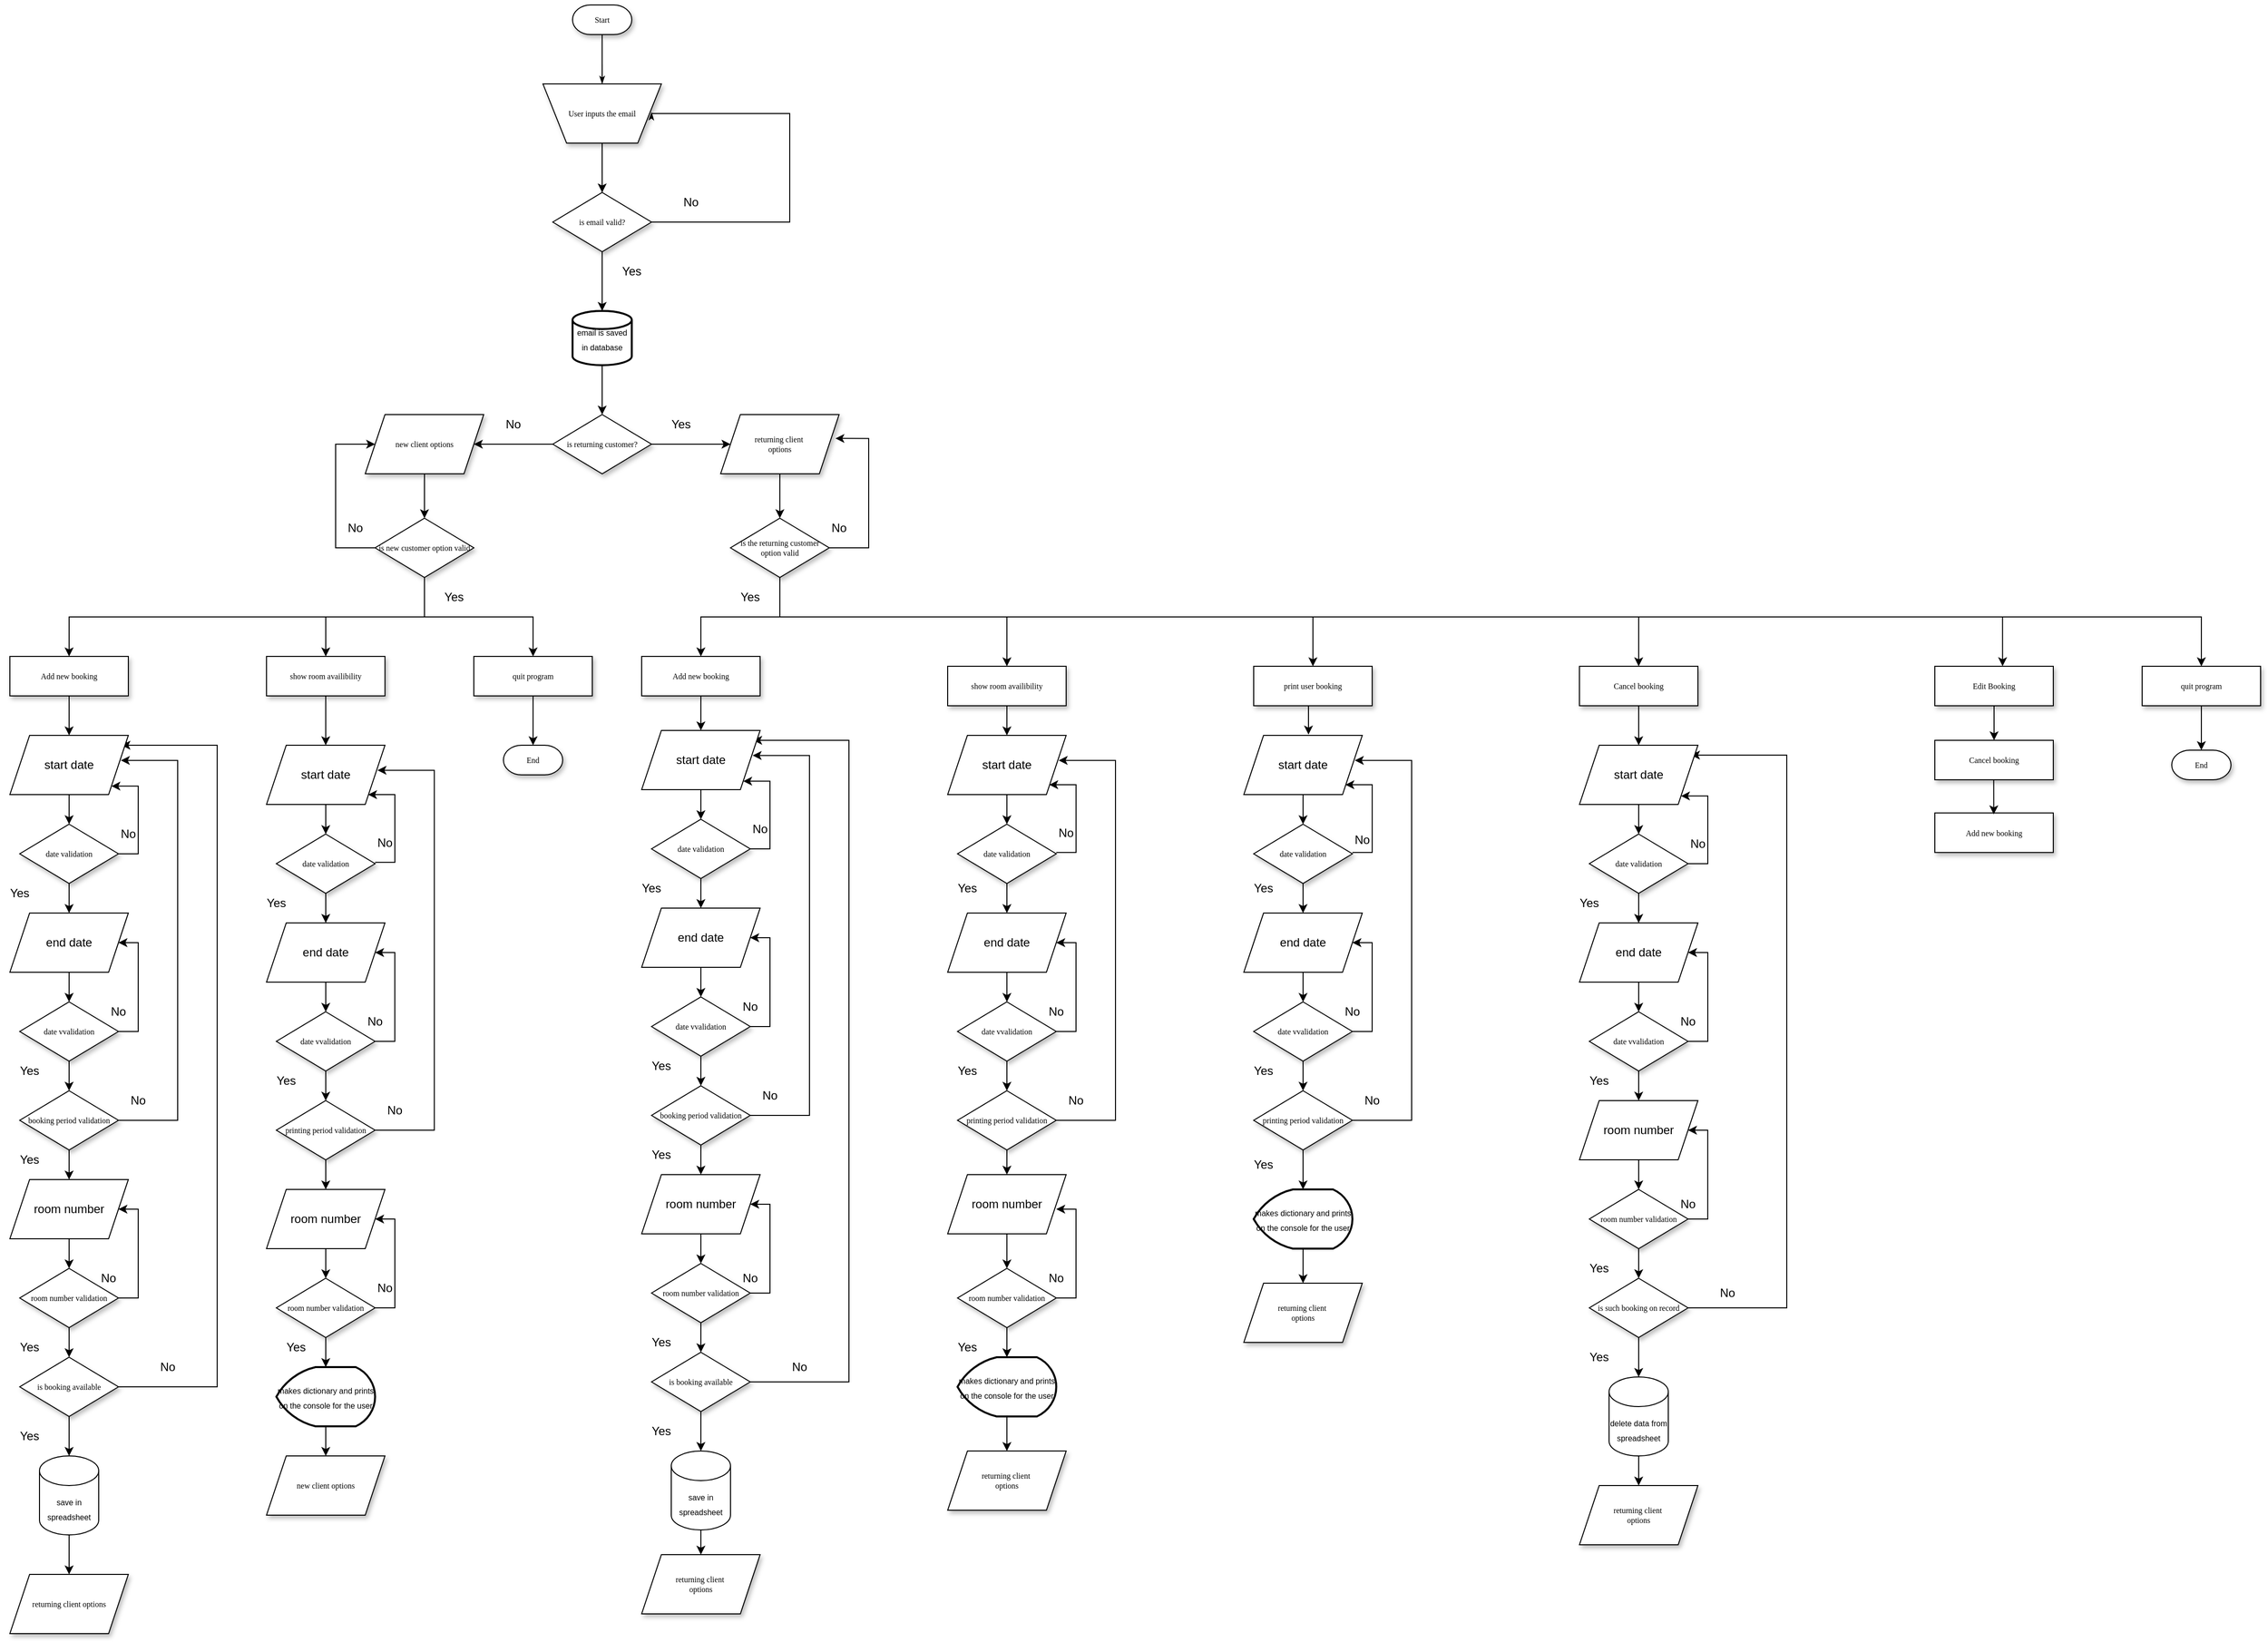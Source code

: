 <mxfile version="14.9.4" type="github">
  <diagram name="Page-1" id="edf60f1a-56cd-e834-aa8a-f176f3a09ee4">
    <mxGraphModel dx="2081" dy="486" grid="1" gridSize="10" guides="1" tooltips="1" connect="1" arrows="1" fold="1" page="1" pageScale="1" pageWidth="1100" pageHeight="850" background="none" math="0" shadow="0">
      <root>
        <mxCell id="0" />
        <mxCell id="1" parent="0" />
        <mxCell id="KmHzGV0aC5s3RYFAU6T6-14" value="" style="edgeStyle=orthogonalEdgeStyle;rounded=0;orthogonalLoop=1;jettySize=auto;html=1;" edge="1" parent="1" source="60e70716793133e9-2" target="60e70716793133e9-7">
          <mxGeometry relative="1" as="geometry" />
        </mxCell>
        <mxCell id="60e70716793133e9-2" value="User inputs the email" style="shape=trapezoid;whiteSpace=wrap;html=1;rounded=0;shadow=1;labelBackgroundColor=none;strokeWidth=1;fontFamily=Verdana;fontSize=8;align=center;flipV=1;" parent="1" vertex="1">
          <mxGeometry x="460" y="90" width="120" height="60" as="geometry" />
        </mxCell>
        <mxCell id="60e70716793133e9-32" style="edgeStyle=orthogonalEdgeStyle;rounded=0;html=1;labelBackgroundColor=none;startSize=5;endArrow=classicThin;endFill=1;endSize=5;jettySize=auto;orthogonalLoop=1;strokeWidth=1;fontFamily=Verdana;fontSize=8;exitX=1;exitY=0.5;exitDx=0;exitDy=0;entryX=0.917;entryY=0.52;entryDx=0;entryDy=0;entryPerimeter=0;" parent="1" source="60e70716793133e9-7" target="60e70716793133e9-2" edge="1">
          <mxGeometry relative="1" as="geometry">
            <mxPoint x="770" y="230" as="sourcePoint" />
            <mxPoint x="690" y="120" as="targetPoint" />
            <Array as="points">
              <mxPoint x="710" y="230" />
              <mxPoint x="710" y="120" />
              <mxPoint x="570" y="120" />
            </Array>
          </mxGeometry>
        </mxCell>
        <mxCell id="KmHzGV0aC5s3RYFAU6T6-17" value="" style="edgeStyle=orthogonalEdgeStyle;rounded=0;orthogonalLoop=1;jettySize=auto;html=1;" edge="1" parent="1" source="60e70716793133e9-5" target="KmHzGV0aC5s3RYFAU6T6-16">
          <mxGeometry relative="1" as="geometry" />
        </mxCell>
        <mxCell id="KmHzGV0aC5s3RYFAU6T6-19" value="" style="edgeStyle=orthogonalEdgeStyle;rounded=0;orthogonalLoop=1;jettySize=auto;html=1;" edge="1" parent="1" source="60e70716793133e9-5" target="KmHzGV0aC5s3RYFAU6T6-18">
          <mxGeometry relative="1" as="geometry" />
        </mxCell>
        <mxCell id="60e70716793133e9-5" value="is returning customer?" style="rhombus;whiteSpace=wrap;html=1;rounded=0;shadow=1;labelBackgroundColor=none;strokeWidth=1;fontFamily=Verdana;fontSize=8;align=center;" parent="1" vertex="1">
          <mxGeometry x="470" y="425" width="100" height="60" as="geometry" />
        </mxCell>
        <mxCell id="KmHzGV0aC5s3RYFAU6T6-13" value="" style="edgeStyle=orthogonalEdgeStyle;rounded=0;orthogonalLoop=1;jettySize=auto;html=1;" edge="1" parent="1" source="60e70716793133e9-7" target="KmHzGV0aC5s3RYFAU6T6-3">
          <mxGeometry relative="1" as="geometry" />
        </mxCell>
        <mxCell id="60e70716793133e9-7" value="is email valid?" style="rhombus;whiteSpace=wrap;html=1;rounded=0;shadow=1;labelBackgroundColor=none;strokeWidth=1;fontFamily=Verdana;fontSize=8;align=center;" parent="1" vertex="1">
          <mxGeometry x="470" y="200" width="100" height="60" as="geometry" />
        </mxCell>
        <mxCell id="KmHzGV0aC5s3RYFAU6T6-25" style="edgeStyle=orthogonalEdgeStyle;rounded=0;orthogonalLoop=1;jettySize=auto;html=1;entryX=0.5;entryY=0;entryDx=0;entryDy=0;" edge="1" parent="1" source="60e70716793133e9-14" target="60e70716793133e9-16">
          <mxGeometry relative="1" as="geometry">
            <Array as="points">
              <mxPoint x="340" y="630" />
              <mxPoint x="-20" y="630" />
            </Array>
          </mxGeometry>
        </mxCell>
        <mxCell id="KmHzGV0aC5s3RYFAU6T6-28" style="edgeStyle=orthogonalEdgeStyle;rounded=0;orthogonalLoop=1;jettySize=auto;html=1;" edge="1" parent="1" source="60e70716793133e9-14" target="KmHzGV0aC5s3RYFAU6T6-27">
          <mxGeometry relative="1" as="geometry">
            <Array as="points">
              <mxPoint x="340" y="630" />
              <mxPoint x="450" y="630" />
            </Array>
          </mxGeometry>
        </mxCell>
        <mxCell id="KmHzGV0aC5s3RYFAU6T6-55" style="edgeStyle=orthogonalEdgeStyle;rounded=0;orthogonalLoop=1;jettySize=auto;html=1;entryX=0;entryY=0.5;entryDx=0;entryDy=0;" edge="1" parent="1" source="60e70716793133e9-14" target="KmHzGV0aC5s3RYFAU6T6-18">
          <mxGeometry relative="1" as="geometry">
            <mxPoint x="190" y="460" as="targetPoint" />
            <Array as="points">
              <mxPoint x="250" y="560" />
              <mxPoint x="250" y="455" />
            </Array>
          </mxGeometry>
        </mxCell>
        <mxCell id="KmHzGV0aC5s3RYFAU6T6-59" style="edgeStyle=orthogonalEdgeStyle;rounded=0;orthogonalLoop=1;jettySize=auto;html=1;" edge="1" parent="1" source="60e70716793133e9-14" target="KmHzGV0aC5s3RYFAU6T6-23">
          <mxGeometry relative="1" as="geometry" />
        </mxCell>
        <mxCell id="60e70716793133e9-14" value="is new customer option valid" style="rhombus;whiteSpace=wrap;html=1;rounded=0;shadow=1;labelBackgroundColor=none;strokeWidth=1;fontFamily=Verdana;fontSize=8;align=center;" parent="1" vertex="1">
          <mxGeometry x="290" y="530" width="100" height="60" as="geometry" />
        </mxCell>
        <mxCell id="KmHzGV0aC5s3RYFAU6T6-40" value="" style="edgeStyle=orthogonalEdgeStyle;rounded=0;orthogonalLoop=1;jettySize=auto;html=1;" edge="1" parent="1" source="60e70716793133e9-16" target="KmHzGV0aC5s3RYFAU6T6-36">
          <mxGeometry relative="1" as="geometry" />
        </mxCell>
        <mxCell id="60e70716793133e9-16" value="Add new booking" style="whiteSpace=wrap;html=1;rounded=0;shadow=1;labelBackgroundColor=none;strokeWidth=1;fontFamily=Verdana;fontSize=8;align=center;" parent="1" vertex="1">
          <mxGeometry x="-80" y="670" width="120" height="40" as="geometry" />
        </mxCell>
        <mxCell id="KmHzGV0aC5s3RYFAU6T6-32" style="edgeStyle=orthogonalEdgeStyle;rounded=0;orthogonalLoop=1;jettySize=auto;html=1;entryX=0.5;entryY=0;entryDx=0;entryDy=0;" edge="1" parent="1" source="60e70716793133e9-17" target="60e70716793133e9-18">
          <mxGeometry relative="1" as="geometry">
            <mxPoint x="1370" y="742" as="targetPoint" />
            <Array as="points">
              <mxPoint x="700" y="630" />
              <mxPoint x="1570" y="630" />
            </Array>
          </mxGeometry>
        </mxCell>
        <mxCell id="KmHzGV0aC5s3RYFAU6T6-33" style="edgeStyle=orthogonalEdgeStyle;rounded=0;orthogonalLoop=1;jettySize=auto;html=1;entryX=0.572;entryY=-0.003;entryDx=0;entryDy=0;entryPerimeter=0;" edge="1" parent="1" source="60e70716793133e9-17" target="60e70716793133e9-27">
          <mxGeometry relative="1" as="geometry">
            <Array as="points">
              <mxPoint x="700" y="630" />
              <mxPoint x="1939" y="630" />
            </Array>
          </mxGeometry>
        </mxCell>
        <mxCell id="KmHzGV0aC5s3RYFAU6T6-34" style="edgeStyle=orthogonalEdgeStyle;rounded=0;orthogonalLoop=1;jettySize=auto;html=1;" edge="1" parent="1" source="60e70716793133e9-17" target="KmHzGV0aC5s3RYFAU6T6-24">
          <mxGeometry relative="1" as="geometry">
            <Array as="points">
              <mxPoint x="700" y="630" />
              <mxPoint x="1240" y="630" />
            </Array>
          </mxGeometry>
        </mxCell>
        <mxCell id="KmHzGV0aC5s3RYFAU6T6-61" style="edgeStyle=orthogonalEdgeStyle;rounded=0;orthogonalLoop=1;jettySize=auto;html=1;" edge="1" parent="1" source="60e70716793133e9-17" target="KmHzGV0aC5s3RYFAU6T6-58">
          <mxGeometry relative="1" as="geometry" />
        </mxCell>
        <mxCell id="KmHzGV0aC5s3RYFAU6T6-62" style="edgeStyle=orthogonalEdgeStyle;rounded=0;orthogonalLoop=1;jettySize=auto;html=1;" edge="1" parent="1" source="60e70716793133e9-17" target="KmHzGV0aC5s3RYFAU6T6-57">
          <mxGeometry relative="1" as="geometry">
            <Array as="points">
              <mxPoint x="700" y="630" />
              <mxPoint x="930" y="630" />
            </Array>
          </mxGeometry>
        </mxCell>
        <mxCell id="KmHzGV0aC5s3RYFAU6T6-63" style="edgeStyle=orthogonalEdgeStyle;rounded=0;orthogonalLoop=1;jettySize=auto;html=1;" edge="1" parent="1" source="60e70716793133e9-17" target="KmHzGV0aC5s3RYFAU6T6-56">
          <mxGeometry relative="1" as="geometry">
            <Array as="points">
              <mxPoint x="700" y="630" />
              <mxPoint x="2140" y="630" />
            </Array>
          </mxGeometry>
        </mxCell>
        <mxCell id="KmHzGV0aC5s3RYFAU6T6-87" style="edgeStyle=orthogonalEdgeStyle;rounded=0;orthogonalLoop=1;jettySize=auto;html=1;entryX=0.969;entryY=0.403;entryDx=0;entryDy=0;entryPerimeter=0;" edge="1" parent="1" source="60e70716793133e9-17" target="KmHzGV0aC5s3RYFAU6T6-16">
          <mxGeometry relative="1" as="geometry">
            <Array as="points">
              <mxPoint x="790" y="560" />
              <mxPoint x="790" y="449" />
            </Array>
          </mxGeometry>
        </mxCell>
        <mxCell id="60e70716793133e9-17" value="is the returning customer option valid" style="rhombus;whiteSpace=wrap;html=1;rounded=0;shadow=1;labelBackgroundColor=none;strokeWidth=1;fontFamily=Verdana;fontSize=8;align=center;" parent="1" vertex="1">
          <mxGeometry x="650" y="530" width="100" height="60" as="geometry" />
        </mxCell>
        <mxCell id="KmHzGV0aC5s3RYFAU6T6-269" value="" style="edgeStyle=orthogonalEdgeStyle;rounded=0;orthogonalLoop=1;jettySize=auto;html=1;" edge="1" parent="1" source="60e70716793133e9-18" target="KmHzGV0aC5s3RYFAU6T6-243">
          <mxGeometry relative="1" as="geometry" />
        </mxCell>
        <mxCell id="60e70716793133e9-18" value="Cancel booking" style="whiteSpace=wrap;html=1;rounded=0;shadow=1;labelBackgroundColor=none;strokeWidth=1;fontFamily=Verdana;fontSize=8;align=center;" parent="1" vertex="1">
          <mxGeometry x="1510" y="680" width="120" height="40" as="geometry" />
        </mxCell>
        <mxCell id="KmHzGV0aC5s3RYFAU6T6-49" value="" style="edgeStyle=orthogonalEdgeStyle;rounded=0;orthogonalLoop=1;jettySize=auto;html=1;" edge="1" parent="1" source="60e70716793133e9-26" target="KmHzGV0aC5s3RYFAU6T6-48">
          <mxGeometry relative="1" as="geometry">
            <Array as="points">
              <mxPoint x="-20" y="1490" />
              <mxPoint x="-20" y="1490" />
            </Array>
          </mxGeometry>
        </mxCell>
        <mxCell id="KmHzGV0aC5s3RYFAU6T6-84" style="edgeStyle=orthogonalEdgeStyle;rounded=0;orthogonalLoop=1;jettySize=auto;html=1;" edge="1" parent="1" source="60e70716793133e9-26">
          <mxGeometry relative="1" as="geometry">
            <mxPoint x="33" y="760" as="targetPoint" />
            <Array as="points">
              <mxPoint x="130" y="1410" />
              <mxPoint x="130" y="760" />
              <mxPoint x="33" y="760" />
              <mxPoint x="33" y="757" />
              <mxPoint x="38" y="757" />
              <mxPoint x="38" y="760" />
            </Array>
          </mxGeometry>
        </mxCell>
        <mxCell id="60e70716793133e9-26" value="is booking available" style="rhombus;whiteSpace=wrap;html=1;rounded=0;shadow=1;labelBackgroundColor=none;strokeWidth=1;fontFamily=Verdana;fontSize=8;align=center;" parent="1" vertex="1">
          <mxGeometry x="-70" y="1380" width="100" height="60" as="geometry" />
        </mxCell>
        <mxCell id="KmHzGV0aC5s3RYFAU6T6-273" value="" style="edgeStyle=orthogonalEdgeStyle;rounded=0;orthogonalLoop=1;jettySize=auto;html=1;" edge="1" parent="1" source="60e70716793133e9-27" target="KmHzGV0aC5s3RYFAU6T6-272">
          <mxGeometry relative="1" as="geometry" />
        </mxCell>
        <mxCell id="60e70716793133e9-27" value="Edit Booking" style="whiteSpace=wrap;html=1;rounded=0;shadow=1;labelBackgroundColor=none;strokeWidth=1;fontFamily=Verdana;fontSize=8;align=center;" parent="1" vertex="1">
          <mxGeometry x="1870" y="680" width="120" height="40" as="geometry" />
        </mxCell>
        <mxCell id="60e70716793133e9-30" value="End" style="strokeWidth=1;html=1;shape=mxgraph.flowchart.terminator;whiteSpace=wrap;rounded=0;shadow=1;labelBackgroundColor=none;fontFamily=Verdana;fontSize=8;align=center;" parent="1" vertex="1">
          <mxGeometry x="420" y="760" width="60" height="30" as="geometry" />
        </mxCell>
        <mxCell id="KmHzGV0aC5s3RYFAU6T6-15" value="" style="edgeStyle=orthogonalEdgeStyle;rounded=0;orthogonalLoop=1;jettySize=auto;html=1;" edge="1" parent="1" source="KmHzGV0aC5s3RYFAU6T6-3" target="60e70716793133e9-5">
          <mxGeometry relative="1" as="geometry" />
        </mxCell>
        <mxCell id="KmHzGV0aC5s3RYFAU6T6-3" value="&lt;font style=&quot;font-size: 8px&quot;&gt;email is saved in database&lt;/font&gt;" style="strokeWidth=2;html=1;shape=mxgraph.flowchart.database;whiteSpace=wrap;" vertex="1" parent="1">
          <mxGeometry x="490" y="320" width="60" height="55" as="geometry" />
        </mxCell>
        <mxCell id="KmHzGV0aC5s3RYFAU6T6-6" value="Start" style="strokeWidth=1;html=1;shape=mxgraph.flowchart.terminator;whiteSpace=wrap;rounded=0;shadow=1;labelBackgroundColor=none;fontFamily=Verdana;fontSize=8;align=center;" vertex="1" parent="1">
          <mxGeometry x="490" y="10" width="60" height="30" as="geometry" />
        </mxCell>
        <mxCell id="KmHzGV0aC5s3RYFAU6T6-8" style="edgeStyle=orthogonalEdgeStyle;rounded=0;html=1;labelBackgroundColor=none;startSize=5;endArrow=classicThin;endFill=1;endSize=5;jettySize=auto;orthogonalLoop=1;strokeWidth=1;fontFamily=Verdana;fontSize=8" edge="1" parent="1">
          <mxGeometry relative="1" as="geometry">
            <mxPoint x="519.97" y="40" as="sourcePoint" />
            <mxPoint x="519.66" y="89.97" as="targetPoint" />
            <Array as="points">
              <mxPoint x="519.35" y="89.97" />
              <mxPoint x="519.35" y="89.97" />
            </Array>
          </mxGeometry>
        </mxCell>
        <mxCell id="KmHzGV0aC5s3RYFAU6T6-9" style="edgeStyle=orthogonalEdgeStyle;rounded=0;html=1;labelBackgroundColor=none;startSize=5;endArrow=classicThin;endFill=1;endSize=5;jettySize=auto;orthogonalLoop=1;strokeWidth=1;fontFamily=Verdana;fontSize=8" edge="1" parent="1">
          <mxGeometry relative="1" as="geometry">
            <mxPoint x="519.97" y="150" as="sourcePoint" />
            <mxPoint x="519.66" y="199.97" as="targetPoint" />
            <Array as="points">
              <mxPoint x="519.35" y="199.97" />
              <mxPoint x="519.35" y="199.97" />
            </Array>
          </mxGeometry>
        </mxCell>
        <mxCell id="KmHzGV0aC5s3RYFAU6T6-22" value="" style="edgeStyle=orthogonalEdgeStyle;rounded=0;orthogonalLoop=1;jettySize=auto;html=1;" edge="1" parent="1" source="KmHzGV0aC5s3RYFAU6T6-16" target="60e70716793133e9-17">
          <mxGeometry relative="1" as="geometry" />
        </mxCell>
        <mxCell id="KmHzGV0aC5s3RYFAU6T6-16" value="returning client&amp;nbsp;&lt;br&gt;options" style="shape=parallelogram;perimeter=parallelogramPerimeter;whiteSpace=wrap;html=1;fixedSize=1;rounded=0;shadow=1;fontFamily=Verdana;fontSize=8;strokeWidth=1;" vertex="1" parent="1">
          <mxGeometry x="640" y="425" width="120" height="60" as="geometry" />
        </mxCell>
        <mxCell id="KmHzGV0aC5s3RYFAU6T6-21" value="" style="edgeStyle=orthogonalEdgeStyle;rounded=0;orthogonalLoop=1;jettySize=auto;html=1;" edge="1" parent="1" source="KmHzGV0aC5s3RYFAU6T6-18" target="60e70716793133e9-14">
          <mxGeometry relative="1" as="geometry" />
        </mxCell>
        <mxCell id="KmHzGV0aC5s3RYFAU6T6-18" value="new client options" style="shape=parallelogram;perimeter=parallelogramPerimeter;whiteSpace=wrap;html=1;fixedSize=1;rounded=0;shadow=1;fontFamily=Verdana;fontSize=8;strokeWidth=1;" vertex="1" parent="1">
          <mxGeometry x="280" y="425" width="120" height="60" as="geometry" />
        </mxCell>
        <mxCell id="KmHzGV0aC5s3RYFAU6T6-108" value="" style="edgeStyle=orthogonalEdgeStyle;rounded=0;orthogonalLoop=1;jettySize=auto;html=1;" edge="1" parent="1" source="KmHzGV0aC5s3RYFAU6T6-23" target="KmHzGV0aC5s3RYFAU6T6-97">
          <mxGeometry relative="1" as="geometry" />
        </mxCell>
        <mxCell id="KmHzGV0aC5s3RYFAU6T6-23" value="show room availibility" style="whiteSpace=wrap;html=1;rounded=0;shadow=1;labelBackgroundColor=none;strokeWidth=1;fontFamily=Verdana;fontSize=8;align=center;" vertex="1" parent="1">
          <mxGeometry x="179.97" y="670" width="120" height="40" as="geometry" />
        </mxCell>
        <mxCell id="KmHzGV0aC5s3RYFAU6T6-194" value="" style="edgeStyle=orthogonalEdgeStyle;rounded=0;orthogonalLoop=1;jettySize=auto;html=1;entryX=0.546;entryY=-0.014;entryDx=0;entryDy=0;entryPerimeter=0;" edge="1" parent="1" source="KmHzGV0aC5s3RYFAU6T6-24" target="KmHzGV0aC5s3RYFAU6T6-175">
          <mxGeometry relative="1" as="geometry">
            <Array as="points">
              <mxPoint x="1236" y="740" />
            </Array>
          </mxGeometry>
        </mxCell>
        <mxCell id="KmHzGV0aC5s3RYFAU6T6-24" value="print user booking" style="whiteSpace=wrap;html=1;rounded=0;shadow=1;labelBackgroundColor=none;strokeWidth=1;fontFamily=Verdana;fontSize=8;align=center;" vertex="1" parent="1">
          <mxGeometry x="1180" y="680" width="120" height="40" as="geometry" />
        </mxCell>
        <mxCell id="KmHzGV0aC5s3RYFAU6T6-39" value="" style="edgeStyle=orthogonalEdgeStyle;rounded=0;orthogonalLoop=1;jettySize=auto;html=1;" edge="1" parent="1" source="KmHzGV0aC5s3RYFAU6T6-27" target="60e70716793133e9-30">
          <mxGeometry relative="1" as="geometry" />
        </mxCell>
        <mxCell id="KmHzGV0aC5s3RYFAU6T6-27" value="quit program" style="whiteSpace=wrap;html=1;rounded=0;shadow=1;labelBackgroundColor=none;strokeWidth=1;fontFamily=Verdana;fontSize=8;align=center;" vertex="1" parent="1">
          <mxGeometry x="390" y="670" width="120" height="40" as="geometry" />
        </mxCell>
        <mxCell id="KmHzGV0aC5s3RYFAU6T6-66" style="edgeStyle=orthogonalEdgeStyle;rounded=0;orthogonalLoop=1;jettySize=auto;html=1;" edge="1" parent="1" source="KmHzGV0aC5s3RYFAU6T6-36" target="KmHzGV0aC5s3RYFAU6T6-50">
          <mxGeometry relative="1" as="geometry" />
        </mxCell>
        <mxCell id="KmHzGV0aC5s3RYFAU6T6-36" value="start date" style="shape=parallelogram;perimeter=parallelogramPerimeter;whiteSpace=wrap;html=1;fixedSize=1;" vertex="1" parent="1">
          <mxGeometry x="-80" y="750" width="120" height="60" as="geometry" />
        </mxCell>
        <mxCell id="KmHzGV0aC5s3RYFAU6T6-68" value="" style="edgeStyle=orthogonalEdgeStyle;rounded=0;orthogonalLoop=1;jettySize=auto;html=1;" edge="1" parent="1" source="KmHzGV0aC5s3RYFAU6T6-37" target="KmHzGV0aC5s3RYFAU6T6-51">
          <mxGeometry relative="1" as="geometry" />
        </mxCell>
        <mxCell id="KmHzGV0aC5s3RYFAU6T6-37" value="end date" style="shape=parallelogram;perimeter=parallelogramPerimeter;whiteSpace=wrap;html=1;fixedSize=1;" vertex="1" parent="1">
          <mxGeometry x="-80" y="930" width="120" height="60" as="geometry" />
        </mxCell>
        <mxCell id="KmHzGV0aC5s3RYFAU6T6-72" value="" style="edgeStyle=orthogonalEdgeStyle;rounded=0;orthogonalLoop=1;jettySize=auto;html=1;" edge="1" parent="1" source="KmHzGV0aC5s3RYFAU6T6-38" target="KmHzGV0aC5s3RYFAU6T6-70">
          <mxGeometry relative="1" as="geometry" />
        </mxCell>
        <mxCell id="KmHzGV0aC5s3RYFAU6T6-38" value="room number" style="shape=parallelogram;perimeter=parallelogramPerimeter;whiteSpace=wrap;html=1;fixedSize=1;" vertex="1" parent="1">
          <mxGeometry x="-80" y="1200" width="120" height="60" as="geometry" />
        </mxCell>
        <mxCell id="KmHzGV0aC5s3RYFAU6T6-45" value="No" style="text;html=1;strokeColor=none;fillColor=none;align=center;verticalAlign=middle;whiteSpace=wrap;rounded=0;" vertex="1" parent="1">
          <mxGeometry x="590" y="200" width="40" height="20" as="geometry" />
        </mxCell>
        <mxCell id="KmHzGV0aC5s3RYFAU6T6-46" value="No" style="text;html=1;strokeColor=none;fillColor=none;align=center;verticalAlign=middle;whiteSpace=wrap;rounded=0;" vertex="1" parent="1">
          <mxGeometry x="20" y="840" width="40" height="20" as="geometry" />
        </mxCell>
        <mxCell id="KmHzGV0aC5s3RYFAU6T6-47" value="Yes" style="text;html=1;strokeColor=none;fillColor=none;align=center;verticalAlign=middle;whiteSpace=wrap;rounded=0;" vertex="1" parent="1">
          <mxGeometry x="-80" y="1450" width="40" height="20" as="geometry" />
        </mxCell>
        <mxCell id="KmHzGV0aC5s3RYFAU6T6-286" value="" style="edgeStyle=orthogonalEdgeStyle;rounded=0;orthogonalLoop=1;jettySize=auto;html=1;" edge="1" parent="1" source="KmHzGV0aC5s3RYFAU6T6-48" target="KmHzGV0aC5s3RYFAU6T6-285">
          <mxGeometry relative="1" as="geometry" />
        </mxCell>
        <mxCell id="KmHzGV0aC5s3RYFAU6T6-48" value="&lt;font style=&quot;font-size: 8px&quot;&gt;save in spreadsheet&lt;/font&gt;" style="shape=cylinder3;whiteSpace=wrap;html=1;boundedLbl=1;backgroundOutline=1;size=15;" vertex="1" parent="1">
          <mxGeometry x="-50" y="1480" width="60" height="80" as="geometry" />
        </mxCell>
        <mxCell id="KmHzGV0aC5s3RYFAU6T6-69" value="" style="edgeStyle=orthogonalEdgeStyle;rounded=0;orthogonalLoop=1;jettySize=auto;html=1;" edge="1" parent="1" source="KmHzGV0aC5s3RYFAU6T6-51" target="KmHzGV0aC5s3RYFAU6T6-52">
          <mxGeometry relative="1" as="geometry" />
        </mxCell>
        <mxCell id="KmHzGV0aC5s3RYFAU6T6-51" value="date vvalidation" style="rhombus;whiteSpace=wrap;html=1;rounded=0;shadow=1;labelBackgroundColor=none;strokeWidth=1;fontFamily=Verdana;fontSize=8;align=center;" vertex="1" parent="1">
          <mxGeometry x="-70" y="1020" width="100" height="60" as="geometry" />
        </mxCell>
        <mxCell id="KmHzGV0aC5s3RYFAU6T6-71" value="" style="edgeStyle=orthogonalEdgeStyle;rounded=0;orthogonalLoop=1;jettySize=auto;html=1;" edge="1" parent="1" source="KmHzGV0aC5s3RYFAU6T6-52" target="KmHzGV0aC5s3RYFAU6T6-38">
          <mxGeometry relative="1" as="geometry" />
        </mxCell>
        <mxCell id="KmHzGV0aC5s3RYFAU6T6-85" style="edgeStyle=orthogonalEdgeStyle;rounded=0;orthogonalLoop=1;jettySize=auto;html=1;entryX=0.937;entryY=0.423;entryDx=0;entryDy=0;entryPerimeter=0;" edge="1" parent="1" source="KmHzGV0aC5s3RYFAU6T6-52" target="KmHzGV0aC5s3RYFAU6T6-36">
          <mxGeometry relative="1" as="geometry">
            <mxPoint x="90" y="890" as="targetPoint" />
            <Array as="points">
              <mxPoint x="90" y="1140" />
              <mxPoint x="90" y="775" />
            </Array>
          </mxGeometry>
        </mxCell>
        <mxCell id="KmHzGV0aC5s3RYFAU6T6-52" value="booking period validation" style="rhombus;whiteSpace=wrap;html=1;rounded=0;shadow=1;labelBackgroundColor=none;strokeWidth=1;fontFamily=Verdana;fontSize=8;align=center;" vertex="1" parent="1">
          <mxGeometry x="-70" y="1110" width="100" height="60" as="geometry" />
        </mxCell>
        <mxCell id="KmHzGV0aC5s3RYFAU6T6-67" style="edgeStyle=orthogonalEdgeStyle;rounded=0;orthogonalLoop=1;jettySize=auto;html=1;" edge="1" parent="1" source="KmHzGV0aC5s3RYFAU6T6-50" target="KmHzGV0aC5s3RYFAU6T6-37">
          <mxGeometry relative="1" as="geometry" />
        </mxCell>
        <mxCell id="KmHzGV0aC5s3RYFAU6T6-79" style="edgeStyle=orthogonalEdgeStyle;rounded=0;orthogonalLoop=1;jettySize=auto;html=1;entryX=1;entryY=1;entryDx=0;entryDy=0;exitX=1;exitY=0.5;exitDx=0;exitDy=0;" edge="1" parent="1" source="KmHzGV0aC5s3RYFAU6T6-50" target="KmHzGV0aC5s3RYFAU6T6-36">
          <mxGeometry relative="1" as="geometry">
            <mxPoint x="210" y="780" as="targetPoint" />
            <Array as="points">
              <mxPoint x="50" y="870" />
              <mxPoint x="50" y="801" />
            </Array>
          </mxGeometry>
        </mxCell>
        <mxCell id="KmHzGV0aC5s3RYFAU6T6-50" value="date validation" style="rhombus;whiteSpace=wrap;html=1;rounded=0;shadow=1;labelBackgroundColor=none;strokeWidth=1;fontFamily=Verdana;fontSize=8;align=center;" vertex="1" parent="1">
          <mxGeometry x="-70" y="840" width="100" height="60" as="geometry" />
        </mxCell>
        <mxCell id="KmHzGV0aC5s3RYFAU6T6-173" value="" style="edgeStyle=orthogonalEdgeStyle;rounded=0;orthogonalLoop=1;jettySize=auto;html=1;" edge="1" parent="1" source="KmHzGV0aC5s3RYFAU6T6-56" target="KmHzGV0aC5s3RYFAU6T6-64">
          <mxGeometry relative="1" as="geometry" />
        </mxCell>
        <mxCell id="KmHzGV0aC5s3RYFAU6T6-56" value="quit program" style="whiteSpace=wrap;html=1;rounded=0;shadow=1;labelBackgroundColor=none;strokeWidth=1;fontFamily=Verdana;fontSize=8;align=center;" vertex="1" parent="1">
          <mxGeometry x="2080" y="680" width="120" height="40" as="geometry" />
        </mxCell>
        <mxCell id="KmHzGV0aC5s3RYFAU6T6-172" value="" style="edgeStyle=orthogonalEdgeStyle;rounded=0;orthogonalLoop=1;jettySize=auto;html=1;" edge="1" parent="1" source="KmHzGV0aC5s3RYFAU6T6-57" target="KmHzGV0aC5s3RYFAU6T6-150">
          <mxGeometry relative="1" as="geometry" />
        </mxCell>
        <mxCell id="KmHzGV0aC5s3RYFAU6T6-57" value="show room availibility" style="whiteSpace=wrap;html=1;rounded=0;shadow=1;labelBackgroundColor=none;strokeWidth=1;fontFamily=Verdana;fontSize=8;align=center;" vertex="1" parent="1">
          <mxGeometry x="870" y="680" width="120" height="40" as="geometry" />
        </mxCell>
        <mxCell id="KmHzGV0aC5s3RYFAU6T6-169" value="" style="edgeStyle=orthogonalEdgeStyle;rounded=0;orthogonalLoop=1;jettySize=auto;html=1;" edge="1" parent="1" source="KmHzGV0aC5s3RYFAU6T6-58" target="KmHzGV0aC5s3RYFAU6T6-124">
          <mxGeometry relative="1" as="geometry" />
        </mxCell>
        <mxCell id="KmHzGV0aC5s3RYFAU6T6-58" value="Add new booking" style="whiteSpace=wrap;html=1;rounded=0;shadow=1;labelBackgroundColor=none;strokeWidth=1;fontFamily=Verdana;fontSize=8;align=center;" vertex="1" parent="1">
          <mxGeometry x="560" y="670" width="120" height="40" as="geometry" />
        </mxCell>
        <mxCell id="KmHzGV0aC5s3RYFAU6T6-64" value="End" style="strokeWidth=1;html=1;shape=mxgraph.flowchart.terminator;whiteSpace=wrap;rounded=0;shadow=1;labelBackgroundColor=none;fontFamily=Verdana;fontSize=8;align=center;" vertex="1" parent="1">
          <mxGeometry x="2110" y="765" width="60" height="30" as="geometry" />
        </mxCell>
        <mxCell id="KmHzGV0aC5s3RYFAU6T6-73" value="" style="edgeStyle=orthogonalEdgeStyle;rounded=0;orthogonalLoop=1;jettySize=auto;html=1;" edge="1" parent="1" source="KmHzGV0aC5s3RYFAU6T6-70" target="60e70716793133e9-26">
          <mxGeometry relative="1" as="geometry" />
        </mxCell>
        <mxCell id="KmHzGV0aC5s3RYFAU6T6-70" value="room number validation" style="rhombus;whiteSpace=wrap;html=1;rounded=0;shadow=1;labelBackgroundColor=none;strokeWidth=1;fontFamily=Verdana;fontSize=8;align=center;" vertex="1" parent="1">
          <mxGeometry x="-70" y="1290" width="100" height="60" as="geometry" />
        </mxCell>
        <mxCell id="KmHzGV0aC5s3RYFAU6T6-74" value="Yes" style="text;html=1;strokeColor=none;fillColor=none;align=center;verticalAlign=middle;whiteSpace=wrap;rounded=0;" vertex="1" parent="1">
          <mxGeometry x="-80" y="1360" width="40" height="20" as="geometry" />
        </mxCell>
        <mxCell id="KmHzGV0aC5s3RYFAU6T6-75" value="Yes" style="text;html=1;strokeColor=none;fillColor=none;align=center;verticalAlign=middle;whiteSpace=wrap;rounded=0;" vertex="1" parent="1">
          <mxGeometry x="-80" y="1170" width="40" height="20" as="geometry" />
        </mxCell>
        <mxCell id="KmHzGV0aC5s3RYFAU6T6-76" value="Yes" style="text;html=1;strokeColor=none;fillColor=none;align=center;verticalAlign=middle;whiteSpace=wrap;rounded=0;" vertex="1" parent="1">
          <mxGeometry x="-80" y="1080" width="40" height="20" as="geometry" />
        </mxCell>
        <mxCell id="KmHzGV0aC5s3RYFAU6T6-77" value="Yes" style="text;html=1;strokeColor=none;fillColor=none;align=center;verticalAlign=middle;whiteSpace=wrap;rounded=0;" vertex="1" parent="1">
          <mxGeometry x="-90" y="900" width="40" height="20" as="geometry" />
        </mxCell>
        <mxCell id="KmHzGV0aC5s3RYFAU6T6-80" style="edgeStyle=orthogonalEdgeStyle;rounded=0;orthogonalLoop=1;jettySize=auto;html=1;entryX=1;entryY=0.5;entryDx=0;entryDy=0;" edge="1" parent="1">
          <mxGeometry relative="1" as="geometry">
            <mxPoint x="30" y="960" as="targetPoint" />
            <mxPoint x="30" y="1050" as="sourcePoint" />
            <Array as="points">
              <mxPoint x="50" y="1050" />
              <mxPoint x="50" y="960" />
            </Array>
          </mxGeometry>
        </mxCell>
        <mxCell id="KmHzGV0aC5s3RYFAU6T6-81" value="No" style="text;html=1;strokeColor=none;fillColor=none;align=center;verticalAlign=middle;whiteSpace=wrap;rounded=0;" vertex="1" parent="1">
          <mxGeometry x="10" y="1020" width="40" height="20" as="geometry" />
        </mxCell>
        <mxCell id="KmHzGV0aC5s3RYFAU6T6-82" style="edgeStyle=orthogonalEdgeStyle;rounded=0;orthogonalLoop=1;jettySize=auto;html=1;entryX=1;entryY=0.5;entryDx=0;entryDy=0;exitX=1;exitY=0.5;exitDx=0;exitDy=0;" edge="1" parent="1">
          <mxGeometry relative="1" as="geometry">
            <mxPoint x="30.0" y="1229.98" as="targetPoint" />
            <mxPoint x="30.0" y="1319.98" as="sourcePoint" />
            <Array as="points">
              <mxPoint x="50.0" y="1319.98" />
              <mxPoint x="50.0" y="1229.98" />
            </Array>
          </mxGeometry>
        </mxCell>
        <mxCell id="KmHzGV0aC5s3RYFAU6T6-88" value="No" style="text;html=1;strokeColor=none;fillColor=none;align=center;verticalAlign=middle;whiteSpace=wrap;rounded=0;" vertex="1" parent="1">
          <mxGeometry x="250" y="530" width="40" height="20" as="geometry" />
        </mxCell>
        <mxCell id="KmHzGV0aC5s3RYFAU6T6-89" value="No" style="text;html=1;strokeColor=none;fillColor=none;align=center;verticalAlign=middle;whiteSpace=wrap;rounded=0;" vertex="1" parent="1">
          <mxGeometry x="740" y="530" width="40" height="20" as="geometry" />
        </mxCell>
        <mxCell id="KmHzGV0aC5s3RYFAU6T6-90" value="Yes" style="text;html=1;strokeColor=none;fillColor=none;align=center;verticalAlign=middle;whiteSpace=wrap;rounded=0;" vertex="1" parent="1">
          <mxGeometry x="350" y="600" width="40" height="20" as="geometry" />
        </mxCell>
        <mxCell id="KmHzGV0aC5s3RYFAU6T6-92" value="Yes" style="text;html=1;strokeColor=none;fillColor=none;align=center;verticalAlign=middle;whiteSpace=wrap;rounded=0;" vertex="1" parent="1">
          <mxGeometry x="650" y="600" width="40" height="20" as="geometry" />
        </mxCell>
        <mxCell id="KmHzGV0aC5s3RYFAU6T6-93" value="No" style="text;html=1;strokeColor=none;fillColor=none;align=center;verticalAlign=middle;whiteSpace=wrap;rounded=0;" vertex="1" parent="1">
          <mxGeometry x="410" y="425" width="40" height="20" as="geometry" />
        </mxCell>
        <mxCell id="KmHzGV0aC5s3RYFAU6T6-94" value="Yes" style="text;html=1;strokeColor=none;fillColor=none;align=center;verticalAlign=middle;whiteSpace=wrap;rounded=0;" vertex="1" parent="1">
          <mxGeometry x="580" y="425" width="40" height="20" as="geometry" />
        </mxCell>
        <mxCell id="KmHzGV0aC5s3RYFAU6T6-95" value="Yes" style="text;html=1;strokeColor=none;fillColor=none;align=center;verticalAlign=middle;whiteSpace=wrap;rounded=0;" vertex="1" parent="1">
          <mxGeometry x="530" y="270" width="40" height="20" as="geometry" />
        </mxCell>
        <mxCell id="KmHzGV0aC5s3RYFAU6T6-96" style="edgeStyle=orthogonalEdgeStyle;rounded=0;orthogonalLoop=1;jettySize=auto;html=1;" edge="1" parent="1" source="KmHzGV0aC5s3RYFAU6T6-97" target="KmHzGV0aC5s3RYFAU6T6-103">
          <mxGeometry relative="1" as="geometry" />
        </mxCell>
        <mxCell id="KmHzGV0aC5s3RYFAU6T6-97" value="start date" style="shape=parallelogram;perimeter=parallelogramPerimeter;whiteSpace=wrap;html=1;fixedSize=1;" vertex="1" parent="1">
          <mxGeometry x="179.97" y="760" width="120" height="60" as="geometry" />
        </mxCell>
        <mxCell id="KmHzGV0aC5s3RYFAU6T6-98" value="" style="edgeStyle=orthogonalEdgeStyle;rounded=0;orthogonalLoop=1;jettySize=auto;html=1;" edge="1" parent="1" source="KmHzGV0aC5s3RYFAU6T6-99">
          <mxGeometry relative="1" as="geometry">
            <mxPoint x="240.004" y="1030.021" as="targetPoint" />
          </mxGeometry>
        </mxCell>
        <mxCell id="KmHzGV0aC5s3RYFAU6T6-99" value="end date" style="shape=parallelogram;perimeter=parallelogramPerimeter;whiteSpace=wrap;html=1;fixedSize=1;" vertex="1" parent="1">
          <mxGeometry x="179.97" y="940" width="120" height="60" as="geometry" />
        </mxCell>
        <mxCell id="KmHzGV0aC5s3RYFAU6T6-100" style="edgeStyle=orthogonalEdgeStyle;rounded=0;orthogonalLoop=1;jettySize=auto;html=1;entryX=0.937;entryY=0.423;entryDx=0;entryDy=0;entryPerimeter=0;" edge="1" parent="1" source="KmHzGV0aC5s3RYFAU6T6-101" target="KmHzGV0aC5s3RYFAU6T6-97">
          <mxGeometry relative="1" as="geometry">
            <mxPoint x="349.97" y="900" as="targetPoint" />
            <Array as="points">
              <mxPoint x="349.97" y="1150" />
              <mxPoint x="349.97" y="785" />
            </Array>
          </mxGeometry>
        </mxCell>
        <mxCell id="KmHzGV0aC5s3RYFAU6T6-200" value="" style="edgeStyle=orthogonalEdgeStyle;rounded=0;orthogonalLoop=1;jettySize=auto;html=1;" edge="1" parent="1" source="KmHzGV0aC5s3RYFAU6T6-101" target="KmHzGV0aC5s3RYFAU6T6-196">
          <mxGeometry relative="1" as="geometry" />
        </mxCell>
        <mxCell id="KmHzGV0aC5s3RYFAU6T6-101" value="printing period validation" style="rhombus;whiteSpace=wrap;html=1;rounded=0;shadow=1;labelBackgroundColor=none;strokeWidth=1;fontFamily=Verdana;fontSize=8;align=center;" vertex="1" parent="1">
          <mxGeometry x="189.97" y="1120" width="100" height="60" as="geometry" />
        </mxCell>
        <mxCell id="KmHzGV0aC5s3RYFAU6T6-102" style="edgeStyle=orthogonalEdgeStyle;rounded=0;orthogonalLoop=1;jettySize=auto;html=1;" edge="1" parent="1" source="KmHzGV0aC5s3RYFAU6T6-103" target="KmHzGV0aC5s3RYFAU6T6-99">
          <mxGeometry relative="1" as="geometry" />
        </mxCell>
        <mxCell id="KmHzGV0aC5s3RYFAU6T6-103" value="date validation" style="rhombus;whiteSpace=wrap;html=1;rounded=0;shadow=1;labelBackgroundColor=none;strokeWidth=1;fontFamily=Verdana;fontSize=8;align=center;" vertex="1" parent="1">
          <mxGeometry x="189.97" y="850" width="100" height="60" as="geometry" />
        </mxCell>
        <mxCell id="KmHzGV0aC5s3RYFAU6T6-104" value="Yes" style="text;html=1;strokeColor=none;fillColor=none;align=center;verticalAlign=middle;whiteSpace=wrap;rounded=0;" vertex="1" parent="1">
          <mxGeometry x="179.97" y="1090" width="40" height="20" as="geometry" />
        </mxCell>
        <mxCell id="KmHzGV0aC5s3RYFAU6T6-105" value="Yes" style="text;html=1;strokeColor=none;fillColor=none;align=center;verticalAlign=middle;whiteSpace=wrap;rounded=0;" vertex="1" parent="1">
          <mxGeometry x="169.97" y="910" width="40" height="20" as="geometry" />
        </mxCell>
        <mxCell id="KmHzGV0aC5s3RYFAU6T6-106" style="edgeStyle=orthogonalEdgeStyle;rounded=0;orthogonalLoop=1;jettySize=auto;html=1;entryX=1;entryY=0.5;entryDx=0;entryDy=0;" edge="1" parent="1">
          <mxGeometry relative="1" as="geometry">
            <mxPoint x="289.97" y="970" as="targetPoint" />
            <mxPoint x="289.97" y="1060" as="sourcePoint" />
            <Array as="points">
              <mxPoint x="309.97" y="1060" />
              <mxPoint x="309.97" y="970" />
            </Array>
          </mxGeometry>
        </mxCell>
        <mxCell id="KmHzGV0aC5s3RYFAU6T6-107" value="No" style="text;html=1;strokeColor=none;fillColor=none;align=center;verticalAlign=middle;whiteSpace=wrap;rounded=0;" vertex="1" parent="1">
          <mxGeometry x="269.97" y="1030" width="40" height="20" as="geometry" />
        </mxCell>
        <mxCell id="KmHzGV0aC5s3RYFAU6T6-110" value="" style="edgeStyle=orthogonalEdgeStyle;rounded=0;orthogonalLoop=1;jettySize=auto;html=1;" edge="1" parent="1" source="KmHzGV0aC5s3RYFAU6T6-109" target="KmHzGV0aC5s3RYFAU6T6-101">
          <mxGeometry relative="1" as="geometry" />
        </mxCell>
        <mxCell id="KmHzGV0aC5s3RYFAU6T6-109" value="date vvalidation" style="rhombus;whiteSpace=wrap;html=1;rounded=0;shadow=1;labelBackgroundColor=none;strokeWidth=1;fontFamily=Verdana;fontSize=8;align=center;" vertex="1" parent="1">
          <mxGeometry x="189.97" y="1030" width="100" height="60" as="geometry" />
        </mxCell>
        <mxCell id="KmHzGV0aC5s3RYFAU6T6-111" value="No" style="text;html=1;strokeColor=none;fillColor=none;align=center;verticalAlign=middle;whiteSpace=wrap;rounded=0;" vertex="1" parent="1">
          <mxGeometry x="30" y="1110" width="40" height="20" as="geometry" />
        </mxCell>
        <mxCell id="KmHzGV0aC5s3RYFAU6T6-112" value="No" style="text;html=1;strokeColor=none;fillColor=none;align=center;verticalAlign=middle;whiteSpace=wrap;rounded=0;" vertex="1" parent="1">
          <mxGeometry x="290" y="1120" width="40" height="20" as="geometry" />
        </mxCell>
        <mxCell id="KmHzGV0aC5s3RYFAU6T6-289" value="" style="edgeStyle=orthogonalEdgeStyle;rounded=0;orthogonalLoop=1;jettySize=auto;html=1;" edge="1" parent="1" source="KmHzGV0aC5s3RYFAU6T6-116" target="KmHzGV0aC5s3RYFAU6T6-288">
          <mxGeometry relative="1" as="geometry" />
        </mxCell>
        <mxCell id="KmHzGV0aC5s3RYFAU6T6-116" value="&lt;font style=&quot;font-size: 8px&quot;&gt;makes dictionary and prints on the console for the user&lt;/font&gt;" style="strokeWidth=2;html=1;shape=mxgraph.flowchart.display;whiteSpace=wrap;" vertex="1" parent="1">
          <mxGeometry x="189.97" y="1390" width="100" height="60" as="geometry" />
        </mxCell>
        <mxCell id="KmHzGV0aC5s3RYFAU6T6-118" value="No" style="text;html=1;strokeColor=none;fillColor=none;align=center;verticalAlign=middle;whiteSpace=wrap;rounded=0;" vertex="1" parent="1">
          <mxGeometry x="280" y="848.62" width="40" height="20" as="geometry" />
        </mxCell>
        <mxCell id="KmHzGV0aC5s3RYFAU6T6-119" style="edgeStyle=orthogonalEdgeStyle;rounded=0;orthogonalLoop=1;jettySize=auto;html=1;entryX=1;entryY=1;entryDx=0;entryDy=0;exitX=1;exitY=0.5;exitDx=0;exitDy=0;" edge="1" parent="1">
          <mxGeometry relative="1" as="geometry">
            <mxPoint x="282.857" y="810.049" as="targetPoint" />
            <mxPoint x="290" y="878.62" as="sourcePoint" />
            <Array as="points">
              <mxPoint x="310" y="878.62" />
              <mxPoint x="310" y="809.62" />
            </Array>
          </mxGeometry>
        </mxCell>
        <mxCell id="KmHzGV0aC5s3RYFAU6T6-120" value="" style="edgeStyle=orthogonalEdgeStyle;rounded=0;orthogonalLoop=1;jettySize=auto;html=1;" edge="1" parent="1" source="KmHzGV0aC5s3RYFAU6T6-122" target="KmHzGV0aC5s3RYFAU6T6-131">
          <mxGeometry relative="1" as="geometry">
            <Array as="points">
              <mxPoint x="620" y="1485" />
              <mxPoint x="620" y="1485" />
            </Array>
          </mxGeometry>
        </mxCell>
        <mxCell id="KmHzGV0aC5s3RYFAU6T6-121" style="edgeStyle=orthogonalEdgeStyle;rounded=0;orthogonalLoop=1;jettySize=auto;html=1;" edge="1" parent="1" source="KmHzGV0aC5s3RYFAU6T6-122">
          <mxGeometry relative="1" as="geometry">
            <mxPoint x="673" y="755" as="targetPoint" />
            <Array as="points">
              <mxPoint x="770" y="1405" />
              <mxPoint x="770" y="755" />
              <mxPoint x="673" y="755" />
              <mxPoint x="673" y="752" />
              <mxPoint x="678" y="752" />
              <mxPoint x="678" y="755" />
            </Array>
          </mxGeometry>
        </mxCell>
        <mxCell id="KmHzGV0aC5s3RYFAU6T6-122" value="is booking available" style="rhombus;whiteSpace=wrap;html=1;rounded=0;shadow=1;labelBackgroundColor=none;strokeWidth=1;fontFamily=Verdana;fontSize=8;align=center;" vertex="1" parent="1">
          <mxGeometry x="570" y="1375" width="100" height="60" as="geometry" />
        </mxCell>
        <mxCell id="KmHzGV0aC5s3RYFAU6T6-123" style="edgeStyle=orthogonalEdgeStyle;rounded=0;orthogonalLoop=1;jettySize=auto;html=1;" edge="1" parent="1" source="KmHzGV0aC5s3RYFAU6T6-124" target="KmHzGV0aC5s3RYFAU6T6-139">
          <mxGeometry relative="1" as="geometry" />
        </mxCell>
        <mxCell id="KmHzGV0aC5s3RYFAU6T6-124" value="start date" style="shape=parallelogram;perimeter=parallelogramPerimeter;whiteSpace=wrap;html=1;fixedSize=1;" vertex="1" parent="1">
          <mxGeometry x="560" y="745" width="120" height="60" as="geometry" />
        </mxCell>
        <mxCell id="KmHzGV0aC5s3RYFAU6T6-125" value="" style="edgeStyle=orthogonalEdgeStyle;rounded=0;orthogonalLoop=1;jettySize=auto;html=1;" edge="1" parent="1" source="KmHzGV0aC5s3RYFAU6T6-126" target="KmHzGV0aC5s3RYFAU6T6-133">
          <mxGeometry relative="1" as="geometry" />
        </mxCell>
        <mxCell id="KmHzGV0aC5s3RYFAU6T6-126" value="end date" style="shape=parallelogram;perimeter=parallelogramPerimeter;whiteSpace=wrap;html=1;fixedSize=1;" vertex="1" parent="1">
          <mxGeometry x="560" y="925" width="120" height="60" as="geometry" />
        </mxCell>
        <mxCell id="KmHzGV0aC5s3RYFAU6T6-127" value="" style="edgeStyle=orthogonalEdgeStyle;rounded=0;orthogonalLoop=1;jettySize=auto;html=1;" edge="1" parent="1" source="KmHzGV0aC5s3RYFAU6T6-128" target="KmHzGV0aC5s3RYFAU6T6-141">
          <mxGeometry relative="1" as="geometry" />
        </mxCell>
        <mxCell id="KmHzGV0aC5s3RYFAU6T6-128" value="room number" style="shape=parallelogram;perimeter=parallelogramPerimeter;whiteSpace=wrap;html=1;fixedSize=1;" vertex="1" parent="1">
          <mxGeometry x="560" y="1195" width="120" height="60" as="geometry" />
        </mxCell>
        <mxCell id="KmHzGV0aC5s3RYFAU6T6-129" value="No" style="text;html=1;strokeColor=none;fillColor=none;align=center;verticalAlign=middle;whiteSpace=wrap;rounded=0;" vertex="1" parent="1">
          <mxGeometry x="660" y="835" width="40" height="20" as="geometry" />
        </mxCell>
        <mxCell id="KmHzGV0aC5s3RYFAU6T6-130" value="Yes" style="text;html=1;strokeColor=none;fillColor=none;align=center;verticalAlign=middle;whiteSpace=wrap;rounded=0;" vertex="1" parent="1">
          <mxGeometry x="560" y="1445" width="40" height="20" as="geometry" />
        </mxCell>
        <mxCell id="KmHzGV0aC5s3RYFAU6T6-290" value="" style="edgeStyle=orthogonalEdgeStyle;rounded=0;orthogonalLoop=1;jettySize=auto;html=1;" edge="1" parent="1" source="KmHzGV0aC5s3RYFAU6T6-131" target="KmHzGV0aC5s3RYFAU6T6-287">
          <mxGeometry relative="1" as="geometry" />
        </mxCell>
        <mxCell id="KmHzGV0aC5s3RYFAU6T6-131" value="&lt;font style=&quot;font-size: 8px&quot;&gt;save in spreadsheet&lt;/font&gt;" style="shape=cylinder3;whiteSpace=wrap;html=1;boundedLbl=1;backgroundOutline=1;size=15;" vertex="1" parent="1">
          <mxGeometry x="590" y="1475" width="60" height="80" as="geometry" />
        </mxCell>
        <mxCell id="KmHzGV0aC5s3RYFAU6T6-132" value="" style="edgeStyle=orthogonalEdgeStyle;rounded=0;orthogonalLoop=1;jettySize=auto;html=1;" edge="1" parent="1" source="KmHzGV0aC5s3RYFAU6T6-133" target="KmHzGV0aC5s3RYFAU6T6-136">
          <mxGeometry relative="1" as="geometry" />
        </mxCell>
        <mxCell id="KmHzGV0aC5s3RYFAU6T6-133" value="date vvalidation" style="rhombus;whiteSpace=wrap;html=1;rounded=0;shadow=1;labelBackgroundColor=none;strokeWidth=1;fontFamily=Verdana;fontSize=8;align=center;" vertex="1" parent="1">
          <mxGeometry x="570" y="1015" width="100" height="60" as="geometry" />
        </mxCell>
        <mxCell id="KmHzGV0aC5s3RYFAU6T6-134" value="" style="edgeStyle=orthogonalEdgeStyle;rounded=0;orthogonalLoop=1;jettySize=auto;html=1;" edge="1" parent="1" source="KmHzGV0aC5s3RYFAU6T6-136" target="KmHzGV0aC5s3RYFAU6T6-128">
          <mxGeometry relative="1" as="geometry" />
        </mxCell>
        <mxCell id="KmHzGV0aC5s3RYFAU6T6-135" style="edgeStyle=orthogonalEdgeStyle;rounded=0;orthogonalLoop=1;jettySize=auto;html=1;entryX=0.937;entryY=0.423;entryDx=0;entryDy=0;entryPerimeter=0;" edge="1" parent="1" source="KmHzGV0aC5s3RYFAU6T6-136" target="KmHzGV0aC5s3RYFAU6T6-124">
          <mxGeometry relative="1" as="geometry">
            <mxPoint x="730" y="885" as="targetPoint" />
            <Array as="points">
              <mxPoint x="730" y="1135" />
              <mxPoint x="730" y="770" />
            </Array>
          </mxGeometry>
        </mxCell>
        <mxCell id="KmHzGV0aC5s3RYFAU6T6-136" value="booking period validation" style="rhombus;whiteSpace=wrap;html=1;rounded=0;shadow=1;labelBackgroundColor=none;strokeWidth=1;fontFamily=Verdana;fontSize=8;align=center;" vertex="1" parent="1">
          <mxGeometry x="570" y="1105" width="100" height="60" as="geometry" />
        </mxCell>
        <mxCell id="KmHzGV0aC5s3RYFAU6T6-137" style="edgeStyle=orthogonalEdgeStyle;rounded=0;orthogonalLoop=1;jettySize=auto;html=1;" edge="1" parent="1" source="KmHzGV0aC5s3RYFAU6T6-139" target="KmHzGV0aC5s3RYFAU6T6-126">
          <mxGeometry relative="1" as="geometry" />
        </mxCell>
        <mxCell id="KmHzGV0aC5s3RYFAU6T6-138" style="edgeStyle=orthogonalEdgeStyle;rounded=0;orthogonalLoop=1;jettySize=auto;html=1;entryX=1;entryY=1;entryDx=0;entryDy=0;exitX=1;exitY=0.5;exitDx=0;exitDy=0;" edge="1" parent="1" source="KmHzGV0aC5s3RYFAU6T6-139" target="KmHzGV0aC5s3RYFAU6T6-124">
          <mxGeometry relative="1" as="geometry">
            <mxPoint x="850" y="775" as="targetPoint" />
            <Array as="points">
              <mxPoint x="690" y="865" />
              <mxPoint x="690" y="796" />
            </Array>
          </mxGeometry>
        </mxCell>
        <mxCell id="KmHzGV0aC5s3RYFAU6T6-139" value="date validation" style="rhombus;whiteSpace=wrap;html=1;rounded=0;shadow=1;labelBackgroundColor=none;strokeWidth=1;fontFamily=Verdana;fontSize=8;align=center;" vertex="1" parent="1">
          <mxGeometry x="570" y="835" width="100" height="60" as="geometry" />
        </mxCell>
        <mxCell id="KmHzGV0aC5s3RYFAU6T6-140" value="" style="edgeStyle=orthogonalEdgeStyle;rounded=0;orthogonalLoop=1;jettySize=auto;html=1;" edge="1" parent="1" source="KmHzGV0aC5s3RYFAU6T6-141" target="KmHzGV0aC5s3RYFAU6T6-122">
          <mxGeometry relative="1" as="geometry" />
        </mxCell>
        <mxCell id="KmHzGV0aC5s3RYFAU6T6-141" value="room number validation" style="rhombus;whiteSpace=wrap;html=1;rounded=0;shadow=1;labelBackgroundColor=none;strokeWidth=1;fontFamily=Verdana;fontSize=8;align=center;" vertex="1" parent="1">
          <mxGeometry x="570" y="1285" width="100" height="60" as="geometry" />
        </mxCell>
        <mxCell id="KmHzGV0aC5s3RYFAU6T6-142" value="Yes" style="text;html=1;strokeColor=none;fillColor=none;align=center;verticalAlign=middle;whiteSpace=wrap;rounded=0;" vertex="1" parent="1">
          <mxGeometry x="560" y="1355" width="40" height="20" as="geometry" />
        </mxCell>
        <mxCell id="KmHzGV0aC5s3RYFAU6T6-143" value="Yes" style="text;html=1;strokeColor=none;fillColor=none;align=center;verticalAlign=middle;whiteSpace=wrap;rounded=0;" vertex="1" parent="1">
          <mxGeometry x="560" y="1165" width="40" height="20" as="geometry" />
        </mxCell>
        <mxCell id="KmHzGV0aC5s3RYFAU6T6-144" value="Yes" style="text;html=1;strokeColor=none;fillColor=none;align=center;verticalAlign=middle;whiteSpace=wrap;rounded=0;" vertex="1" parent="1">
          <mxGeometry x="560" y="1075" width="40" height="20" as="geometry" />
        </mxCell>
        <mxCell id="KmHzGV0aC5s3RYFAU6T6-145" value="Yes" style="text;html=1;strokeColor=none;fillColor=none;align=center;verticalAlign=middle;whiteSpace=wrap;rounded=0;" vertex="1" parent="1">
          <mxGeometry x="550" y="895" width="40" height="20" as="geometry" />
        </mxCell>
        <mxCell id="KmHzGV0aC5s3RYFAU6T6-146" style="edgeStyle=orthogonalEdgeStyle;rounded=0;orthogonalLoop=1;jettySize=auto;html=1;entryX=1;entryY=0.5;entryDx=0;entryDy=0;" edge="1" parent="1">
          <mxGeometry relative="1" as="geometry">
            <mxPoint x="670" y="955" as="targetPoint" />
            <mxPoint x="670" y="1045" as="sourcePoint" />
            <Array as="points">
              <mxPoint x="690" y="1045" />
              <mxPoint x="690" y="955" />
            </Array>
          </mxGeometry>
        </mxCell>
        <mxCell id="KmHzGV0aC5s3RYFAU6T6-147" value="No" style="text;html=1;strokeColor=none;fillColor=none;align=center;verticalAlign=middle;whiteSpace=wrap;rounded=0;" vertex="1" parent="1">
          <mxGeometry x="650" y="1015" width="40" height="20" as="geometry" />
        </mxCell>
        <mxCell id="KmHzGV0aC5s3RYFAU6T6-148" style="edgeStyle=orthogonalEdgeStyle;rounded=0;orthogonalLoop=1;jettySize=auto;html=1;entryX=1;entryY=0.5;entryDx=0;entryDy=0;exitX=1;exitY=0.5;exitDx=0;exitDy=0;" edge="1" parent="1">
          <mxGeometry relative="1" as="geometry">
            <mxPoint x="670" y="1224.98" as="targetPoint" />
            <mxPoint x="670" y="1314.98" as="sourcePoint" />
            <Array as="points">
              <mxPoint x="690" y="1314.98" />
              <mxPoint x="690" y="1224.98" />
            </Array>
          </mxGeometry>
        </mxCell>
        <mxCell id="KmHzGV0aC5s3RYFAU6T6-149" style="edgeStyle=orthogonalEdgeStyle;rounded=0;orthogonalLoop=1;jettySize=auto;html=1;" edge="1" parent="1" source="KmHzGV0aC5s3RYFAU6T6-150" target="KmHzGV0aC5s3RYFAU6T6-157">
          <mxGeometry relative="1" as="geometry" />
        </mxCell>
        <mxCell id="KmHzGV0aC5s3RYFAU6T6-150" value="start date" style="shape=parallelogram;perimeter=parallelogramPerimeter;whiteSpace=wrap;html=1;fixedSize=1;" vertex="1" parent="1">
          <mxGeometry x="870" y="750" width="120" height="60" as="geometry" />
        </mxCell>
        <mxCell id="KmHzGV0aC5s3RYFAU6T6-151" value="" style="edgeStyle=orthogonalEdgeStyle;rounded=0;orthogonalLoop=1;jettySize=auto;html=1;" edge="1" parent="1" source="KmHzGV0aC5s3RYFAU6T6-152">
          <mxGeometry relative="1" as="geometry">
            <mxPoint x="930.034" y="1020.021" as="targetPoint" />
          </mxGeometry>
        </mxCell>
        <mxCell id="KmHzGV0aC5s3RYFAU6T6-152" value="end date" style="shape=parallelogram;perimeter=parallelogramPerimeter;whiteSpace=wrap;html=1;fixedSize=1;" vertex="1" parent="1">
          <mxGeometry x="870" y="930" width="120" height="60" as="geometry" />
        </mxCell>
        <mxCell id="KmHzGV0aC5s3RYFAU6T6-153" style="edgeStyle=orthogonalEdgeStyle;rounded=0;orthogonalLoop=1;jettySize=auto;html=1;entryX=0.937;entryY=0.423;entryDx=0;entryDy=0;entryPerimeter=0;" edge="1" parent="1" source="KmHzGV0aC5s3RYFAU6T6-155" target="KmHzGV0aC5s3RYFAU6T6-150">
          <mxGeometry relative="1" as="geometry">
            <mxPoint x="1040" y="890" as="targetPoint" />
            <Array as="points">
              <mxPoint x="1040" y="1140" />
              <mxPoint x="1040" y="775" />
            </Array>
          </mxGeometry>
        </mxCell>
        <mxCell id="KmHzGV0aC5s3RYFAU6T6-207" value="" style="edgeStyle=orthogonalEdgeStyle;rounded=0;orthogonalLoop=1;jettySize=auto;html=1;" edge="1" parent="1" source="KmHzGV0aC5s3RYFAU6T6-155" target="KmHzGV0aC5s3RYFAU6T6-204">
          <mxGeometry relative="1" as="geometry" />
        </mxCell>
        <mxCell id="KmHzGV0aC5s3RYFAU6T6-155" value="printing period validation" style="rhombus;whiteSpace=wrap;html=1;rounded=0;shadow=1;labelBackgroundColor=none;strokeWidth=1;fontFamily=Verdana;fontSize=8;align=center;" vertex="1" parent="1">
          <mxGeometry x="880" y="1110" width="100" height="60" as="geometry" />
        </mxCell>
        <mxCell id="KmHzGV0aC5s3RYFAU6T6-156" style="edgeStyle=orthogonalEdgeStyle;rounded=0;orthogonalLoop=1;jettySize=auto;html=1;" edge="1" parent="1" source="KmHzGV0aC5s3RYFAU6T6-157" target="KmHzGV0aC5s3RYFAU6T6-152">
          <mxGeometry relative="1" as="geometry" />
        </mxCell>
        <mxCell id="KmHzGV0aC5s3RYFAU6T6-157" value="date validation" style="rhombus;whiteSpace=wrap;html=1;rounded=0;shadow=1;labelBackgroundColor=none;strokeWidth=1;fontFamily=Verdana;fontSize=8;align=center;" vertex="1" parent="1">
          <mxGeometry x="880" y="840" width="100" height="60" as="geometry" />
        </mxCell>
        <mxCell id="KmHzGV0aC5s3RYFAU6T6-158" value="Yes" style="text;html=1;strokeColor=none;fillColor=none;align=center;verticalAlign=middle;whiteSpace=wrap;rounded=0;" vertex="1" parent="1">
          <mxGeometry x="870" y="1080" width="40" height="20" as="geometry" />
        </mxCell>
        <mxCell id="KmHzGV0aC5s3RYFAU6T6-159" value="Yes" style="text;html=1;strokeColor=none;fillColor=none;align=center;verticalAlign=middle;whiteSpace=wrap;rounded=0;" vertex="1" parent="1">
          <mxGeometry x="870" y="895" width="40" height="20" as="geometry" />
        </mxCell>
        <mxCell id="KmHzGV0aC5s3RYFAU6T6-160" style="edgeStyle=orthogonalEdgeStyle;rounded=0;orthogonalLoop=1;jettySize=auto;html=1;entryX=1;entryY=0.5;entryDx=0;entryDy=0;" edge="1" parent="1">
          <mxGeometry relative="1" as="geometry">
            <mxPoint x="980.0" y="960" as="targetPoint" />
            <mxPoint x="980.0" y="1050" as="sourcePoint" />
            <Array as="points">
              <mxPoint x="1000" y="1050" />
              <mxPoint x="1000" y="960" />
            </Array>
          </mxGeometry>
        </mxCell>
        <mxCell id="KmHzGV0aC5s3RYFAU6T6-161" value="No" style="text;html=1;strokeColor=none;fillColor=none;align=center;verticalAlign=middle;whiteSpace=wrap;rounded=0;" vertex="1" parent="1">
          <mxGeometry x="960" y="1020" width="40" height="20" as="geometry" />
        </mxCell>
        <mxCell id="KmHzGV0aC5s3RYFAU6T6-162" value="" style="edgeStyle=orthogonalEdgeStyle;rounded=0;orthogonalLoop=1;jettySize=auto;html=1;" edge="1" parent="1" source="KmHzGV0aC5s3RYFAU6T6-163" target="KmHzGV0aC5s3RYFAU6T6-155">
          <mxGeometry relative="1" as="geometry" />
        </mxCell>
        <mxCell id="KmHzGV0aC5s3RYFAU6T6-163" value="date vvalidation" style="rhombus;whiteSpace=wrap;html=1;rounded=0;shadow=1;labelBackgroundColor=none;strokeWidth=1;fontFamily=Verdana;fontSize=8;align=center;" vertex="1" parent="1">
          <mxGeometry x="880" y="1020" width="100" height="60" as="geometry" />
        </mxCell>
        <mxCell id="KmHzGV0aC5s3RYFAU6T6-164" value="No" style="text;html=1;strokeColor=none;fillColor=none;align=center;verticalAlign=middle;whiteSpace=wrap;rounded=0;" vertex="1" parent="1">
          <mxGeometry x="670" y="1105" width="40" height="20" as="geometry" />
        </mxCell>
        <mxCell id="KmHzGV0aC5s3RYFAU6T6-165" value="No" style="text;html=1;strokeColor=none;fillColor=none;align=center;verticalAlign=middle;whiteSpace=wrap;rounded=0;" vertex="1" parent="1">
          <mxGeometry x="980.03" y="1110" width="40" height="20" as="geometry" />
        </mxCell>
        <mxCell id="KmHzGV0aC5s3RYFAU6T6-292" value="" style="edgeStyle=orthogonalEdgeStyle;rounded=0;orthogonalLoop=1;jettySize=auto;html=1;" edge="1" parent="1" source="KmHzGV0aC5s3RYFAU6T6-166" target="KmHzGV0aC5s3RYFAU6T6-291">
          <mxGeometry relative="1" as="geometry" />
        </mxCell>
        <mxCell id="KmHzGV0aC5s3RYFAU6T6-166" value="&lt;font style=&quot;font-size: 8px&quot;&gt;makes dictionary and prints on the console for the user&lt;/font&gt;" style="strokeWidth=2;html=1;shape=mxgraph.flowchart.display;whiteSpace=wrap;" vertex="1" parent="1">
          <mxGeometry x="880" y="1380" width="100" height="60" as="geometry" />
        </mxCell>
        <mxCell id="KmHzGV0aC5s3RYFAU6T6-167" value="No" style="text;html=1;strokeColor=none;fillColor=none;align=center;verticalAlign=middle;whiteSpace=wrap;rounded=0;" vertex="1" parent="1">
          <mxGeometry x="970.03" y="838.62" width="40" height="20" as="geometry" />
        </mxCell>
        <mxCell id="KmHzGV0aC5s3RYFAU6T6-168" style="edgeStyle=orthogonalEdgeStyle;rounded=0;orthogonalLoop=1;jettySize=auto;html=1;entryX=1;entryY=1;entryDx=0;entryDy=0;exitX=1;exitY=0.5;exitDx=0;exitDy=0;" edge="1" parent="1">
          <mxGeometry relative="1" as="geometry">
            <mxPoint x="972.887" y="800.049" as="targetPoint" />
            <mxPoint x="980.03" y="868.62" as="sourcePoint" />
            <Array as="points">
              <mxPoint x="1000.03" y="868.62" />
              <mxPoint x="1000.03" y="799.62" />
            </Array>
          </mxGeometry>
        </mxCell>
        <mxCell id="KmHzGV0aC5s3RYFAU6T6-174" style="edgeStyle=orthogonalEdgeStyle;rounded=0;orthogonalLoop=1;jettySize=auto;html=1;" edge="1" parent="1" source="KmHzGV0aC5s3RYFAU6T6-175" target="KmHzGV0aC5s3RYFAU6T6-182">
          <mxGeometry relative="1" as="geometry" />
        </mxCell>
        <mxCell id="KmHzGV0aC5s3RYFAU6T6-175" value="start date" style="shape=parallelogram;perimeter=parallelogramPerimeter;whiteSpace=wrap;html=1;fixedSize=1;" vertex="1" parent="1">
          <mxGeometry x="1170" y="750" width="120" height="60" as="geometry" />
        </mxCell>
        <mxCell id="KmHzGV0aC5s3RYFAU6T6-176" value="" style="edgeStyle=orthogonalEdgeStyle;rounded=0;orthogonalLoop=1;jettySize=auto;html=1;" edge="1" parent="1" source="KmHzGV0aC5s3RYFAU6T6-177">
          <mxGeometry relative="1" as="geometry">
            <mxPoint x="1230.034" y="1020.021" as="targetPoint" />
          </mxGeometry>
        </mxCell>
        <mxCell id="KmHzGV0aC5s3RYFAU6T6-177" value="end date" style="shape=parallelogram;perimeter=parallelogramPerimeter;whiteSpace=wrap;html=1;fixedSize=1;" vertex="1" parent="1">
          <mxGeometry x="1170" y="930" width="120" height="60" as="geometry" />
        </mxCell>
        <mxCell id="KmHzGV0aC5s3RYFAU6T6-178" style="edgeStyle=orthogonalEdgeStyle;rounded=0;orthogonalLoop=1;jettySize=auto;html=1;entryX=0.937;entryY=0.423;entryDx=0;entryDy=0;entryPerimeter=0;" edge="1" parent="1" source="KmHzGV0aC5s3RYFAU6T6-180" target="KmHzGV0aC5s3RYFAU6T6-175">
          <mxGeometry relative="1" as="geometry">
            <mxPoint x="1340" y="890" as="targetPoint" />
            <Array as="points">
              <mxPoint x="1340" y="1140" />
              <mxPoint x="1340" y="775" />
            </Array>
          </mxGeometry>
        </mxCell>
        <mxCell id="KmHzGV0aC5s3RYFAU6T6-179" value="" style="edgeStyle=orthogonalEdgeStyle;rounded=0;orthogonalLoop=1;jettySize=auto;html=1;" edge="1" parent="1" source="KmHzGV0aC5s3RYFAU6T6-180" target="KmHzGV0aC5s3RYFAU6T6-190">
          <mxGeometry relative="1" as="geometry" />
        </mxCell>
        <mxCell id="KmHzGV0aC5s3RYFAU6T6-180" value="printing period validation" style="rhombus;whiteSpace=wrap;html=1;rounded=0;shadow=1;labelBackgroundColor=none;strokeWidth=1;fontFamily=Verdana;fontSize=8;align=center;" vertex="1" parent="1">
          <mxGeometry x="1180" y="1110" width="100" height="60" as="geometry" />
        </mxCell>
        <mxCell id="KmHzGV0aC5s3RYFAU6T6-181" style="edgeStyle=orthogonalEdgeStyle;rounded=0;orthogonalLoop=1;jettySize=auto;html=1;" edge="1" parent="1" source="KmHzGV0aC5s3RYFAU6T6-182" target="KmHzGV0aC5s3RYFAU6T6-177">
          <mxGeometry relative="1" as="geometry" />
        </mxCell>
        <mxCell id="KmHzGV0aC5s3RYFAU6T6-182" value="date validation" style="rhombus;whiteSpace=wrap;html=1;rounded=0;shadow=1;labelBackgroundColor=none;strokeWidth=1;fontFamily=Verdana;fontSize=8;align=center;" vertex="1" parent="1">
          <mxGeometry x="1180" y="840" width="100" height="60" as="geometry" />
        </mxCell>
        <mxCell id="KmHzGV0aC5s3RYFAU6T6-183" value="Yes" style="text;html=1;strokeColor=none;fillColor=none;align=center;verticalAlign=middle;whiteSpace=wrap;rounded=0;" vertex="1" parent="1">
          <mxGeometry x="1170" y="1080" width="40" height="20" as="geometry" />
        </mxCell>
        <mxCell id="KmHzGV0aC5s3RYFAU6T6-184" value="Yes" style="text;html=1;strokeColor=none;fillColor=none;align=center;verticalAlign=middle;whiteSpace=wrap;rounded=0;" vertex="1" parent="1">
          <mxGeometry x="1170" y="895" width="40" height="20" as="geometry" />
        </mxCell>
        <mxCell id="KmHzGV0aC5s3RYFAU6T6-185" style="edgeStyle=orthogonalEdgeStyle;rounded=0;orthogonalLoop=1;jettySize=auto;html=1;entryX=1;entryY=0.5;entryDx=0;entryDy=0;" edge="1" parent="1">
          <mxGeometry relative="1" as="geometry">
            <mxPoint x="1280" y="960" as="targetPoint" />
            <mxPoint x="1280" y="1050" as="sourcePoint" />
            <Array as="points">
              <mxPoint x="1300" y="1050" />
              <mxPoint x="1300" y="960" />
            </Array>
          </mxGeometry>
        </mxCell>
        <mxCell id="KmHzGV0aC5s3RYFAU6T6-186" value="No" style="text;html=1;strokeColor=none;fillColor=none;align=center;verticalAlign=middle;whiteSpace=wrap;rounded=0;" vertex="1" parent="1">
          <mxGeometry x="1260" y="1020" width="40" height="20" as="geometry" />
        </mxCell>
        <mxCell id="KmHzGV0aC5s3RYFAU6T6-187" value="" style="edgeStyle=orthogonalEdgeStyle;rounded=0;orthogonalLoop=1;jettySize=auto;html=1;" edge="1" parent="1" source="KmHzGV0aC5s3RYFAU6T6-188" target="KmHzGV0aC5s3RYFAU6T6-180">
          <mxGeometry relative="1" as="geometry" />
        </mxCell>
        <mxCell id="KmHzGV0aC5s3RYFAU6T6-188" value="date vvalidation" style="rhombus;whiteSpace=wrap;html=1;rounded=0;shadow=1;labelBackgroundColor=none;strokeWidth=1;fontFamily=Verdana;fontSize=8;align=center;" vertex="1" parent="1">
          <mxGeometry x="1180" y="1020" width="100" height="60" as="geometry" />
        </mxCell>
        <mxCell id="KmHzGV0aC5s3RYFAU6T6-189" value="No" style="text;html=1;strokeColor=none;fillColor=none;align=center;verticalAlign=middle;whiteSpace=wrap;rounded=0;" vertex="1" parent="1">
          <mxGeometry x="1280.03" y="1110" width="40" height="20" as="geometry" />
        </mxCell>
        <mxCell id="KmHzGV0aC5s3RYFAU6T6-296" value="" style="edgeStyle=orthogonalEdgeStyle;rounded=0;orthogonalLoop=1;jettySize=auto;html=1;" edge="1" parent="1" source="KmHzGV0aC5s3RYFAU6T6-190" target="KmHzGV0aC5s3RYFAU6T6-295">
          <mxGeometry relative="1" as="geometry" />
        </mxCell>
        <mxCell id="KmHzGV0aC5s3RYFAU6T6-190" value="&lt;font style=&quot;font-size: 8px&quot;&gt;makes dictionary and prints on the console for the user&lt;/font&gt;" style="strokeWidth=2;html=1;shape=mxgraph.flowchart.display;whiteSpace=wrap;" vertex="1" parent="1">
          <mxGeometry x="1180" y="1210" width="100" height="60" as="geometry" />
        </mxCell>
        <mxCell id="KmHzGV0aC5s3RYFAU6T6-191" value="No" style="text;html=1;strokeColor=none;fillColor=none;align=center;verticalAlign=middle;whiteSpace=wrap;rounded=0;" vertex="1" parent="1">
          <mxGeometry x="1270.03" y="801.38" width="40" height="108.62" as="geometry" />
        </mxCell>
        <mxCell id="KmHzGV0aC5s3RYFAU6T6-192" style="edgeStyle=orthogonalEdgeStyle;rounded=0;orthogonalLoop=1;jettySize=auto;html=1;entryX=1;entryY=1;entryDx=0;entryDy=0;exitX=1;exitY=0.5;exitDx=0;exitDy=0;" edge="1" parent="1">
          <mxGeometry relative="1" as="geometry">
            <mxPoint x="1272.887" y="800.049" as="targetPoint" />
            <mxPoint x="1280.03" y="868.62" as="sourcePoint" />
            <Array as="points">
              <mxPoint x="1300.03" y="868.62" />
              <mxPoint x="1300.03" y="799.62" />
            </Array>
          </mxGeometry>
        </mxCell>
        <mxCell id="KmHzGV0aC5s3RYFAU6T6-201" value="" style="edgeStyle=orthogonalEdgeStyle;rounded=0;orthogonalLoop=1;jettySize=auto;html=1;" edge="1" parent="1" source="KmHzGV0aC5s3RYFAU6T6-196" target="KmHzGV0aC5s3RYFAU6T6-198">
          <mxGeometry relative="1" as="geometry" />
        </mxCell>
        <mxCell id="KmHzGV0aC5s3RYFAU6T6-196" value="room number" style="shape=parallelogram;perimeter=parallelogramPerimeter;whiteSpace=wrap;html=1;fixedSize=1;" vertex="1" parent="1">
          <mxGeometry x="179.97" y="1210" width="120" height="60" as="geometry" />
        </mxCell>
        <mxCell id="KmHzGV0aC5s3RYFAU6T6-197" style="edgeStyle=orthogonalEdgeStyle;rounded=0;orthogonalLoop=1;jettySize=auto;html=1;entryX=1;entryY=0.5;entryDx=0;entryDy=0;exitX=1;exitY=0.5;exitDx=0;exitDy=0;" edge="1" parent="1">
          <mxGeometry relative="1" as="geometry">
            <mxPoint x="290.01" y="1239.98" as="targetPoint" />
            <mxPoint x="290.01" y="1329.98" as="sourcePoint" />
            <Array as="points">
              <mxPoint x="310.01" y="1329.98" />
              <mxPoint x="310.01" y="1239.98" />
            </Array>
          </mxGeometry>
        </mxCell>
        <mxCell id="KmHzGV0aC5s3RYFAU6T6-202" value="" style="edgeStyle=orthogonalEdgeStyle;rounded=0;orthogonalLoop=1;jettySize=auto;html=1;" edge="1" parent="1" source="KmHzGV0aC5s3RYFAU6T6-198" target="KmHzGV0aC5s3RYFAU6T6-116">
          <mxGeometry relative="1" as="geometry" />
        </mxCell>
        <mxCell id="KmHzGV0aC5s3RYFAU6T6-198" value="room number validation" style="rhombus;whiteSpace=wrap;html=1;rounded=0;shadow=1;labelBackgroundColor=none;strokeWidth=1;fontFamily=Verdana;fontSize=8;align=center;" vertex="1" parent="1">
          <mxGeometry x="189.97" y="1300" width="100" height="60" as="geometry" />
        </mxCell>
        <mxCell id="KmHzGV0aC5s3RYFAU6T6-203" value="" style="edgeStyle=orthogonalEdgeStyle;rounded=0;orthogonalLoop=1;jettySize=auto;html=1;" edge="1" parent="1" source="KmHzGV0aC5s3RYFAU6T6-204" target="KmHzGV0aC5s3RYFAU6T6-206">
          <mxGeometry relative="1" as="geometry" />
        </mxCell>
        <mxCell id="KmHzGV0aC5s3RYFAU6T6-204" value="room number" style="shape=parallelogram;perimeter=parallelogramPerimeter;whiteSpace=wrap;html=1;fixedSize=1;" vertex="1" parent="1">
          <mxGeometry x="870" y="1195" width="120" height="60" as="geometry" />
        </mxCell>
        <mxCell id="KmHzGV0aC5s3RYFAU6T6-205" style="edgeStyle=orthogonalEdgeStyle;rounded=0;orthogonalLoop=1;jettySize=auto;html=1;entryX=1;entryY=0.5;entryDx=0;entryDy=0;exitX=1;exitY=0.5;exitDx=0;exitDy=0;" edge="1" parent="1">
          <mxGeometry relative="1" as="geometry">
            <mxPoint x="979.98" y="1230" as="targetPoint" />
            <mxPoint x="979.98" y="1320" as="sourcePoint" />
            <Array as="points">
              <mxPoint x="999.98" y="1320" />
              <mxPoint x="999.98" y="1230" />
            </Array>
          </mxGeometry>
        </mxCell>
        <mxCell id="KmHzGV0aC5s3RYFAU6T6-208" value="" style="edgeStyle=orthogonalEdgeStyle;rounded=0;orthogonalLoop=1;jettySize=auto;html=1;" edge="1" parent="1" source="KmHzGV0aC5s3RYFAU6T6-206" target="KmHzGV0aC5s3RYFAU6T6-166">
          <mxGeometry relative="1" as="geometry" />
        </mxCell>
        <mxCell id="KmHzGV0aC5s3RYFAU6T6-206" value="room number validation" style="rhombus;whiteSpace=wrap;html=1;rounded=0;shadow=1;labelBackgroundColor=none;strokeWidth=1;fontFamily=Verdana;fontSize=8;align=center;" vertex="1" parent="1">
          <mxGeometry x="880.03" y="1290" width="100" height="60" as="geometry" />
        </mxCell>
        <mxCell id="KmHzGV0aC5s3RYFAU6T6-239" value="" style="edgeStyle=orthogonalEdgeStyle;rounded=0;orthogonalLoop=1;jettySize=auto;html=1;" edge="1" parent="1" source="KmHzGV0aC5s3RYFAU6T6-241" target="KmHzGV0aC5s3RYFAU6T6-250">
          <mxGeometry relative="1" as="geometry">
            <Array as="points">
              <mxPoint x="1570" y="1410" />
              <mxPoint x="1570" y="1410" />
            </Array>
          </mxGeometry>
        </mxCell>
        <mxCell id="KmHzGV0aC5s3RYFAU6T6-240" style="edgeStyle=orthogonalEdgeStyle;rounded=0;orthogonalLoop=1;jettySize=auto;html=1;" edge="1" parent="1" source="KmHzGV0aC5s3RYFAU6T6-241">
          <mxGeometry relative="1" as="geometry">
            <mxPoint x="1623" y="770" as="targetPoint" />
            <Array as="points">
              <mxPoint x="1720" y="1330" />
              <mxPoint x="1720" y="770" />
              <mxPoint x="1623" y="770" />
              <mxPoint x="1623" y="767" />
              <mxPoint x="1628" y="767" />
              <mxPoint x="1628" y="770" />
            </Array>
          </mxGeometry>
        </mxCell>
        <mxCell id="KmHzGV0aC5s3RYFAU6T6-241" value="is such booking on record" style="rhombus;whiteSpace=wrap;html=1;rounded=0;shadow=1;labelBackgroundColor=none;strokeWidth=1;fontFamily=Verdana;fontSize=8;align=center;" vertex="1" parent="1">
          <mxGeometry x="1520" y="1300" width="100" height="60" as="geometry" />
        </mxCell>
        <mxCell id="KmHzGV0aC5s3RYFAU6T6-242" style="edgeStyle=orthogonalEdgeStyle;rounded=0;orthogonalLoop=1;jettySize=auto;html=1;" edge="1" parent="1" source="KmHzGV0aC5s3RYFAU6T6-243" target="KmHzGV0aC5s3RYFAU6T6-258">
          <mxGeometry relative="1" as="geometry" />
        </mxCell>
        <mxCell id="KmHzGV0aC5s3RYFAU6T6-243" value="start date" style="shape=parallelogram;perimeter=parallelogramPerimeter;whiteSpace=wrap;html=1;fixedSize=1;" vertex="1" parent="1">
          <mxGeometry x="1510" y="760" width="120" height="60" as="geometry" />
        </mxCell>
        <mxCell id="KmHzGV0aC5s3RYFAU6T6-244" value="" style="edgeStyle=orthogonalEdgeStyle;rounded=0;orthogonalLoop=1;jettySize=auto;html=1;" edge="1" parent="1" source="KmHzGV0aC5s3RYFAU6T6-245" target="KmHzGV0aC5s3RYFAU6T6-252">
          <mxGeometry relative="1" as="geometry" />
        </mxCell>
        <mxCell id="KmHzGV0aC5s3RYFAU6T6-245" value="end date" style="shape=parallelogram;perimeter=parallelogramPerimeter;whiteSpace=wrap;html=1;fixedSize=1;" vertex="1" parent="1">
          <mxGeometry x="1510" y="940" width="120" height="60" as="geometry" />
        </mxCell>
        <mxCell id="KmHzGV0aC5s3RYFAU6T6-246" value="" style="edgeStyle=orthogonalEdgeStyle;rounded=0;orthogonalLoop=1;jettySize=auto;html=1;" edge="1" parent="1" source="KmHzGV0aC5s3RYFAU6T6-247" target="KmHzGV0aC5s3RYFAU6T6-260">
          <mxGeometry relative="1" as="geometry" />
        </mxCell>
        <mxCell id="KmHzGV0aC5s3RYFAU6T6-247" value="room number" style="shape=parallelogram;perimeter=parallelogramPerimeter;whiteSpace=wrap;html=1;fixedSize=1;" vertex="1" parent="1">
          <mxGeometry x="1510" y="1120" width="120" height="60" as="geometry" />
        </mxCell>
        <mxCell id="KmHzGV0aC5s3RYFAU6T6-248" value="No" style="text;html=1;strokeColor=none;fillColor=none;align=center;verticalAlign=middle;whiteSpace=wrap;rounded=0;" vertex="1" parent="1">
          <mxGeometry x="1610" y="850" width="40" height="20" as="geometry" />
        </mxCell>
        <mxCell id="KmHzGV0aC5s3RYFAU6T6-249" value="Yes" style="text;html=1;strokeColor=none;fillColor=none;align=center;verticalAlign=middle;whiteSpace=wrap;rounded=0;" vertex="1" parent="1">
          <mxGeometry x="1510" y="1370" width="40" height="20" as="geometry" />
        </mxCell>
        <mxCell id="KmHzGV0aC5s3RYFAU6T6-294" value="" style="edgeStyle=orthogonalEdgeStyle;rounded=0;orthogonalLoop=1;jettySize=auto;html=1;" edge="1" parent="1" source="KmHzGV0aC5s3RYFAU6T6-250" target="KmHzGV0aC5s3RYFAU6T6-293">
          <mxGeometry relative="1" as="geometry" />
        </mxCell>
        <mxCell id="KmHzGV0aC5s3RYFAU6T6-250" value="&lt;font style=&quot;font-size: 8px&quot;&gt;delete data from spreadsheet&lt;/font&gt;" style="shape=cylinder3;whiteSpace=wrap;html=1;boundedLbl=1;backgroundOutline=1;size=15;" vertex="1" parent="1">
          <mxGeometry x="1540" y="1400" width="60" height="80" as="geometry" />
        </mxCell>
        <mxCell id="KmHzGV0aC5s3RYFAU6T6-251" value="" style="edgeStyle=orthogonalEdgeStyle;rounded=0;orthogonalLoop=1;jettySize=auto;html=1;" edge="1" parent="1" source="KmHzGV0aC5s3RYFAU6T6-252">
          <mxGeometry relative="1" as="geometry">
            <mxPoint x="1570.034" y="1120.021" as="targetPoint" />
          </mxGeometry>
        </mxCell>
        <mxCell id="KmHzGV0aC5s3RYFAU6T6-252" value="date vvalidation" style="rhombus;whiteSpace=wrap;html=1;rounded=0;shadow=1;labelBackgroundColor=none;strokeWidth=1;fontFamily=Verdana;fontSize=8;align=center;" vertex="1" parent="1">
          <mxGeometry x="1520" y="1030" width="100" height="60" as="geometry" />
        </mxCell>
        <mxCell id="KmHzGV0aC5s3RYFAU6T6-256" style="edgeStyle=orthogonalEdgeStyle;rounded=0;orthogonalLoop=1;jettySize=auto;html=1;" edge="1" parent="1" source="KmHzGV0aC5s3RYFAU6T6-258" target="KmHzGV0aC5s3RYFAU6T6-245">
          <mxGeometry relative="1" as="geometry" />
        </mxCell>
        <mxCell id="KmHzGV0aC5s3RYFAU6T6-257" style="edgeStyle=orthogonalEdgeStyle;rounded=0;orthogonalLoop=1;jettySize=auto;html=1;entryX=1;entryY=1;entryDx=0;entryDy=0;exitX=1;exitY=0.5;exitDx=0;exitDy=0;" edge="1" parent="1" source="KmHzGV0aC5s3RYFAU6T6-258" target="KmHzGV0aC5s3RYFAU6T6-243">
          <mxGeometry relative="1" as="geometry">
            <mxPoint x="1800" y="790" as="targetPoint" />
            <Array as="points">
              <mxPoint x="1640" y="880" />
              <mxPoint x="1640" y="811" />
            </Array>
          </mxGeometry>
        </mxCell>
        <mxCell id="KmHzGV0aC5s3RYFAU6T6-258" value="date validation" style="rhombus;whiteSpace=wrap;html=1;rounded=0;shadow=1;labelBackgroundColor=none;strokeWidth=1;fontFamily=Verdana;fontSize=8;align=center;" vertex="1" parent="1">
          <mxGeometry x="1520" y="850" width="100" height="60" as="geometry" />
        </mxCell>
        <mxCell id="KmHzGV0aC5s3RYFAU6T6-259" value="" style="edgeStyle=orthogonalEdgeStyle;rounded=0;orthogonalLoop=1;jettySize=auto;html=1;" edge="1" parent="1" source="KmHzGV0aC5s3RYFAU6T6-260" target="KmHzGV0aC5s3RYFAU6T6-241">
          <mxGeometry relative="1" as="geometry" />
        </mxCell>
        <mxCell id="KmHzGV0aC5s3RYFAU6T6-260" value="room number validation" style="rhombus;whiteSpace=wrap;html=1;rounded=0;shadow=1;labelBackgroundColor=none;strokeWidth=1;fontFamily=Verdana;fontSize=8;align=center;" vertex="1" parent="1">
          <mxGeometry x="1520" y="1210" width="100" height="60" as="geometry" />
        </mxCell>
        <mxCell id="KmHzGV0aC5s3RYFAU6T6-261" value="Yes" style="text;html=1;strokeColor=none;fillColor=none;align=center;verticalAlign=middle;whiteSpace=wrap;rounded=0;" vertex="1" parent="1">
          <mxGeometry x="1510" y="1280" width="40" height="20" as="geometry" />
        </mxCell>
        <mxCell id="KmHzGV0aC5s3RYFAU6T6-263" value="Yes" style="text;html=1;strokeColor=none;fillColor=none;align=center;verticalAlign=middle;whiteSpace=wrap;rounded=0;" vertex="1" parent="1">
          <mxGeometry x="1510" y="1090" width="40" height="20" as="geometry" />
        </mxCell>
        <mxCell id="KmHzGV0aC5s3RYFAU6T6-264" value="Yes" style="text;html=1;strokeColor=none;fillColor=none;align=center;verticalAlign=middle;whiteSpace=wrap;rounded=0;" vertex="1" parent="1">
          <mxGeometry x="1500" y="910" width="40" height="20" as="geometry" />
        </mxCell>
        <mxCell id="KmHzGV0aC5s3RYFAU6T6-265" style="edgeStyle=orthogonalEdgeStyle;rounded=0;orthogonalLoop=1;jettySize=auto;html=1;entryX=1;entryY=0.5;entryDx=0;entryDy=0;" edge="1" parent="1">
          <mxGeometry relative="1" as="geometry">
            <mxPoint x="1620" y="970" as="targetPoint" />
            <mxPoint x="1620" y="1060" as="sourcePoint" />
            <Array as="points">
              <mxPoint x="1640" y="1060" />
              <mxPoint x="1640" y="970" />
            </Array>
          </mxGeometry>
        </mxCell>
        <mxCell id="KmHzGV0aC5s3RYFAU6T6-266" value="No" style="text;html=1;strokeColor=none;fillColor=none;align=center;verticalAlign=middle;whiteSpace=wrap;rounded=0;" vertex="1" parent="1">
          <mxGeometry x="1600" y="1030" width="40" height="20" as="geometry" />
        </mxCell>
        <mxCell id="KmHzGV0aC5s3RYFAU6T6-267" style="edgeStyle=orthogonalEdgeStyle;rounded=0;orthogonalLoop=1;jettySize=auto;html=1;entryX=1;entryY=0.5;entryDx=0;entryDy=0;exitX=1;exitY=0.5;exitDx=0;exitDy=0;" edge="1" parent="1">
          <mxGeometry relative="1" as="geometry">
            <mxPoint x="1619.97" y="1150" as="targetPoint" />
            <mxPoint x="1619.97" y="1240" as="sourcePoint" />
            <Array as="points">
              <mxPoint x="1639.97" y="1240" />
              <mxPoint x="1639.97" y="1150" />
            </Array>
          </mxGeometry>
        </mxCell>
        <mxCell id="KmHzGV0aC5s3RYFAU6T6-270" value="No" style="text;html=1;strokeColor=none;fillColor=none;align=center;verticalAlign=middle;whiteSpace=wrap;rounded=0;" vertex="1" parent="1">
          <mxGeometry x="1600" y="1215" width="40" height="20" as="geometry" />
        </mxCell>
        <mxCell id="KmHzGV0aC5s3RYFAU6T6-271" value="No" style="text;html=1;strokeColor=none;fillColor=none;align=center;verticalAlign=middle;whiteSpace=wrap;rounded=0;" vertex="1" parent="1">
          <mxGeometry x="1640" y="1305" width="40" height="20" as="geometry" />
        </mxCell>
        <mxCell id="KmHzGV0aC5s3RYFAU6T6-272" value="Cancel booking" style="whiteSpace=wrap;html=1;rounded=0;shadow=1;labelBackgroundColor=none;strokeWidth=1;fontFamily=Verdana;fontSize=8;align=center;" vertex="1" parent="1">
          <mxGeometry x="1870" y="755" width="120" height="40" as="geometry" />
        </mxCell>
        <mxCell id="KmHzGV0aC5s3RYFAU6T6-274" value="Add new booking" style="whiteSpace=wrap;html=1;rounded=0;shadow=1;labelBackgroundColor=none;strokeWidth=1;fontFamily=Verdana;fontSize=8;align=center;" vertex="1" parent="1">
          <mxGeometry x="1870" y="828.62" width="120" height="40" as="geometry" />
        </mxCell>
        <mxCell id="KmHzGV0aC5s3RYFAU6T6-275" value="" style="edgeStyle=orthogonalEdgeStyle;rounded=0;orthogonalLoop=1;jettySize=auto;html=1;" edge="1" parent="1">
          <mxGeometry relative="1" as="geometry">
            <mxPoint x="1929.654" y="795" as="sourcePoint" />
            <mxPoint x="1929.654" y="830" as="targetPoint" />
            <Array as="points">
              <mxPoint x="1929.62" y="825" />
              <mxPoint x="1929.62" y="825" />
            </Array>
          </mxGeometry>
        </mxCell>
        <mxCell id="KmHzGV0aC5s3RYFAU6T6-276" value="Yes" style="text;html=1;strokeColor=none;fillColor=none;align=center;verticalAlign=middle;whiteSpace=wrap;rounded=0;" vertex="1" parent="1">
          <mxGeometry x="189.97" y="1352.5" width="40" height="35" as="geometry" />
        </mxCell>
        <mxCell id="KmHzGV0aC5s3RYFAU6T6-277" value="No" style="text;html=1;strokeColor=none;fillColor=none;align=center;verticalAlign=middle;whiteSpace=wrap;rounded=0;" vertex="1" parent="1">
          <mxGeometry y="1290" width="40" height="20" as="geometry" />
        </mxCell>
        <mxCell id="KmHzGV0aC5s3RYFAU6T6-278" value="No" style="text;html=1;strokeColor=none;fillColor=none;align=center;verticalAlign=middle;whiteSpace=wrap;rounded=0;" vertex="1" parent="1">
          <mxGeometry x="60" y="1380" width="40" height="20" as="geometry" />
        </mxCell>
        <mxCell id="KmHzGV0aC5s3RYFAU6T6-279" value="No" style="text;html=1;strokeColor=none;fillColor=none;align=center;verticalAlign=middle;whiteSpace=wrap;rounded=0;" vertex="1" parent="1">
          <mxGeometry x="280" y="1300" width="40" height="20" as="geometry" />
        </mxCell>
        <mxCell id="KmHzGV0aC5s3RYFAU6T6-280" value="No" style="text;html=1;strokeColor=none;fillColor=none;align=center;verticalAlign=middle;whiteSpace=wrap;rounded=0;" vertex="1" parent="1">
          <mxGeometry x="650" y="1290" width="40" height="20" as="geometry" />
        </mxCell>
        <mxCell id="KmHzGV0aC5s3RYFAU6T6-281" value="No" style="text;html=1;strokeColor=none;fillColor=none;align=center;verticalAlign=middle;whiteSpace=wrap;rounded=0;" vertex="1" parent="1">
          <mxGeometry x="700" y="1380" width="40" height="20" as="geometry" />
        </mxCell>
        <mxCell id="KmHzGV0aC5s3RYFAU6T6-282" value="Yes" style="text;html=1;strokeColor=none;fillColor=none;align=center;verticalAlign=middle;whiteSpace=wrap;rounded=0;" vertex="1" parent="1">
          <mxGeometry x="1170" y="1175" width="40" height="20" as="geometry" />
        </mxCell>
        <mxCell id="KmHzGV0aC5s3RYFAU6T6-283" value="Yes" style="text;html=1;strokeColor=none;fillColor=none;align=center;verticalAlign=middle;whiteSpace=wrap;rounded=0;" vertex="1" parent="1">
          <mxGeometry x="870" y="1360" width="40" height="20" as="geometry" />
        </mxCell>
        <mxCell id="KmHzGV0aC5s3RYFAU6T6-284" value="No" style="text;html=1;strokeColor=none;fillColor=none;align=center;verticalAlign=middle;whiteSpace=wrap;rounded=0;" vertex="1" parent="1">
          <mxGeometry x="960" y="1290" width="40" height="20" as="geometry" />
        </mxCell>
        <mxCell id="KmHzGV0aC5s3RYFAU6T6-285" value="returning client options" style="shape=parallelogram;perimeter=parallelogramPerimeter;whiteSpace=wrap;html=1;fixedSize=1;rounded=0;shadow=1;fontFamily=Verdana;fontSize=8;strokeWidth=1;" vertex="1" parent="1">
          <mxGeometry x="-80" y="1600" width="120" height="60" as="geometry" />
        </mxCell>
        <mxCell id="KmHzGV0aC5s3RYFAU6T6-287" value="returning client&amp;nbsp;&lt;br&gt;options" style="shape=parallelogram;perimeter=parallelogramPerimeter;whiteSpace=wrap;html=1;fixedSize=1;rounded=0;shadow=1;fontFamily=Verdana;fontSize=8;strokeWidth=1;" vertex="1" parent="1">
          <mxGeometry x="560" y="1580" width="120" height="60" as="geometry" />
        </mxCell>
        <mxCell id="KmHzGV0aC5s3RYFAU6T6-288" value="new client options" style="shape=parallelogram;perimeter=parallelogramPerimeter;whiteSpace=wrap;html=1;fixedSize=1;rounded=0;shadow=1;fontFamily=Verdana;fontSize=8;strokeWidth=1;" vertex="1" parent="1">
          <mxGeometry x="179.97" y="1480" width="120" height="60" as="geometry" />
        </mxCell>
        <mxCell id="KmHzGV0aC5s3RYFAU6T6-291" value="returning client&amp;nbsp;&lt;br&gt;options" style="shape=parallelogram;perimeter=parallelogramPerimeter;whiteSpace=wrap;html=1;fixedSize=1;rounded=0;shadow=1;fontFamily=Verdana;fontSize=8;strokeWidth=1;" vertex="1" parent="1">
          <mxGeometry x="870.03" y="1475" width="120" height="60" as="geometry" />
        </mxCell>
        <mxCell id="KmHzGV0aC5s3RYFAU6T6-293" value="returning client&amp;nbsp;&lt;br&gt;options" style="shape=parallelogram;perimeter=parallelogramPerimeter;whiteSpace=wrap;html=1;fixedSize=1;rounded=0;shadow=1;fontFamily=Verdana;fontSize=8;strokeWidth=1;" vertex="1" parent="1">
          <mxGeometry x="1510" y="1510" width="120" height="60" as="geometry" />
        </mxCell>
        <mxCell id="KmHzGV0aC5s3RYFAU6T6-295" value="returning client&amp;nbsp;&lt;br&gt;options" style="shape=parallelogram;perimeter=parallelogramPerimeter;whiteSpace=wrap;html=1;fixedSize=1;rounded=0;shadow=1;fontFamily=Verdana;fontSize=8;strokeWidth=1;" vertex="1" parent="1">
          <mxGeometry x="1170" y="1305" width="120" height="60" as="geometry" />
        </mxCell>
      </root>
    </mxGraphModel>
  </diagram>
</mxfile>
